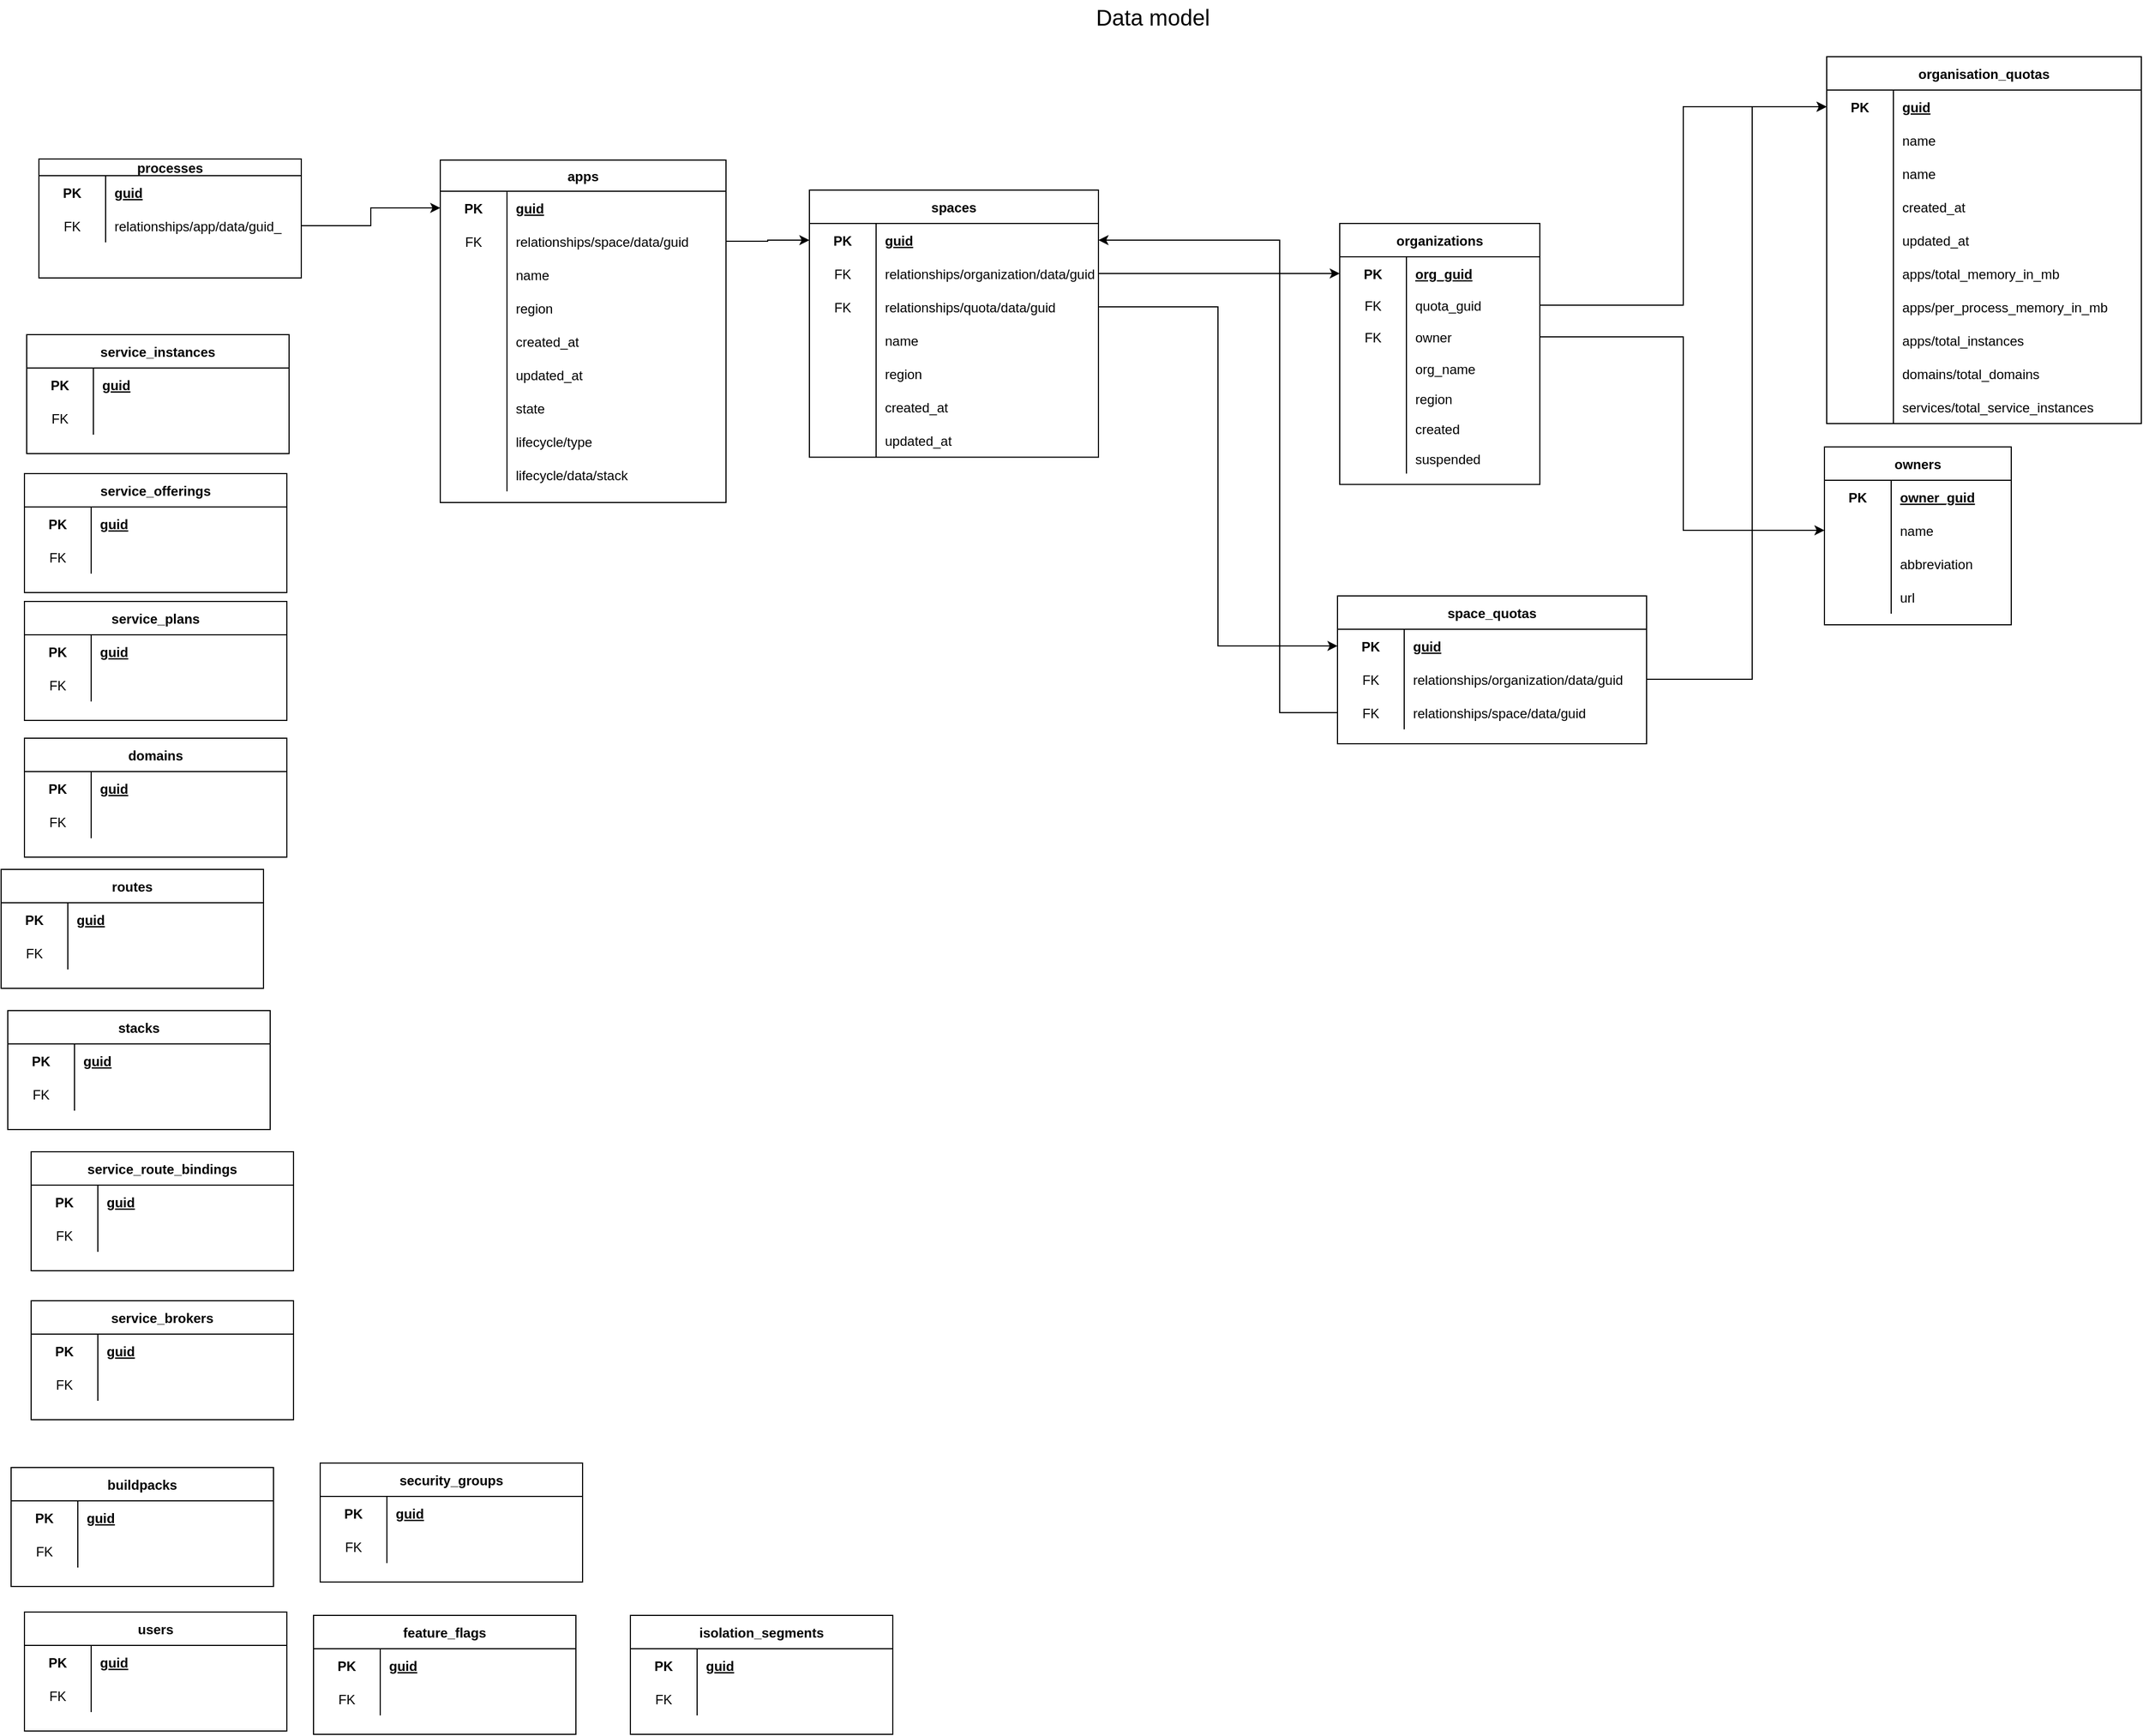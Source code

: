 <mxfile version="19.0.3" type="device"><diagram id="bglT5A6H_ekQJsvO3uAJ" name="MODEL"><mxGraphModel dx="2802" dy="787" grid="0" gridSize="10" guides="1" tooltips="1" connect="1" arrows="1" fold="1" page="1" pageScale="1" pageWidth="1169" pageHeight="827" math="0" shadow="0"><root><mxCell id="0"/><mxCell id="1" value="MODEL" parent="0"/><mxCell id="xHc4_VPMN81dwbQABYDS-1" value="organizations" style="shape=table;startSize=30;container=1;collapsible=1;childLayout=tableLayout;fixedRows=1;rowLines=0;fontStyle=1;align=center;resizeLast=1;" parent="1" vertex="1"><mxGeometry x="860" y="274" width="180" height="234.75" as="geometry"/></mxCell><mxCell id="xHc4_VPMN81dwbQABYDS-2" value="" style="shape=tableRow;horizontal=0;startSize=0;swimlaneHead=0;swimlaneBody=0;fillColor=none;collapsible=0;dropTarget=0;points=[[0,0.5],[1,0.5]];portConstraint=eastwest;top=0;left=0;right=0;bottom=0;" parent="xHc4_VPMN81dwbQABYDS-1" vertex="1"><mxGeometry y="30" width="180" height="30" as="geometry"/></mxCell><mxCell id="xHc4_VPMN81dwbQABYDS-3" value="PK" style="shape=partialRectangle;connectable=0;fillColor=none;top=0;left=0;bottom=0;right=0;fontStyle=1;overflow=hidden;" parent="xHc4_VPMN81dwbQABYDS-2" vertex="1"><mxGeometry width="60" height="30" as="geometry"><mxRectangle width="60" height="30" as="alternateBounds"/></mxGeometry></mxCell><mxCell id="xHc4_VPMN81dwbQABYDS-4" value="org_guid" style="shape=partialRectangle;connectable=0;fillColor=none;top=0;left=0;bottom=0;right=0;align=left;spacingLeft=6;fontStyle=5;overflow=hidden;" parent="xHc4_VPMN81dwbQABYDS-2" vertex="1"><mxGeometry x="60" width="120" height="30" as="geometry"><mxRectangle width="120" height="30" as="alternateBounds"/></mxGeometry></mxCell><mxCell id="dRO9d6AFbtP3Z7XYKMRi-5" value="" style="shape=tableRow;horizontal=0;startSize=0;swimlaneHead=0;swimlaneBody=0;fillColor=none;collapsible=0;dropTarget=0;points=[[0,0.5],[1,0.5]];portConstraint=eastwest;top=0;left=0;right=0;bottom=0;" parent="xHc4_VPMN81dwbQABYDS-1" vertex="1"><mxGeometry y="60" width="180" height="27" as="geometry"/></mxCell><mxCell id="dRO9d6AFbtP3Z7XYKMRi-6" value="FK" style="shape=partialRectangle;connectable=0;fillColor=none;top=0;left=0;bottom=0;right=0;editable=1;overflow=hidden;" parent="dRO9d6AFbtP3Z7XYKMRi-5" vertex="1"><mxGeometry width="60" height="27" as="geometry"><mxRectangle width="60" height="27" as="alternateBounds"/></mxGeometry></mxCell><mxCell id="dRO9d6AFbtP3Z7XYKMRi-7" value="quota_guid" style="shape=partialRectangle;connectable=0;fillColor=none;top=0;left=0;bottom=0;right=0;align=left;spacingLeft=6;overflow=hidden;" parent="dRO9d6AFbtP3Z7XYKMRi-5" vertex="1"><mxGeometry x="60" width="120" height="27" as="geometry"><mxRectangle width="120" height="27" as="alternateBounds"/></mxGeometry></mxCell><mxCell id="xHc4_VPMN81dwbQABYDS-8" value="" style="shape=tableRow;horizontal=0;startSize=0;swimlaneHead=0;swimlaneBody=0;fillColor=none;collapsible=0;dropTarget=0;points=[[0,0.5],[1,0.5]];portConstraint=eastwest;top=0;left=0;right=0;bottom=0;" parent="xHc4_VPMN81dwbQABYDS-1" vertex="1"><mxGeometry y="87" width="180" height="30" as="geometry"/></mxCell><mxCell id="xHc4_VPMN81dwbQABYDS-9" value="FK" style="shape=partialRectangle;connectable=0;fillColor=none;top=0;left=0;bottom=0;right=0;editable=1;overflow=hidden;" parent="xHc4_VPMN81dwbQABYDS-8" vertex="1"><mxGeometry width="60" height="30" as="geometry"><mxRectangle width="60" height="30" as="alternateBounds"/></mxGeometry></mxCell><mxCell id="xHc4_VPMN81dwbQABYDS-10" value="owner" style="shape=partialRectangle;connectable=0;fillColor=none;top=0;left=0;bottom=0;right=0;align=left;spacingLeft=6;overflow=hidden;" parent="xHc4_VPMN81dwbQABYDS-8" vertex="1"><mxGeometry x="60" width="120" height="30" as="geometry"><mxRectangle width="120" height="30" as="alternateBounds"/></mxGeometry></mxCell><mxCell id="dRO9d6AFbtP3Z7XYKMRi-2" value="" style="shape=tableRow;horizontal=0;startSize=0;swimlaneHead=0;swimlaneBody=0;fillColor=none;collapsible=0;dropTarget=0;points=[[0,0.5],[1,0.5]];portConstraint=eastwest;top=0;left=0;right=0;bottom=0;" parent="xHc4_VPMN81dwbQABYDS-1" vertex="1"><mxGeometry y="117" width="180" height="27" as="geometry"/></mxCell><mxCell id="dRO9d6AFbtP3Z7XYKMRi-3" value="" style="shape=partialRectangle;connectable=0;fillColor=none;top=0;left=0;bottom=0;right=0;editable=1;overflow=hidden;" parent="dRO9d6AFbtP3Z7XYKMRi-2" vertex="1"><mxGeometry width="60" height="27" as="geometry"><mxRectangle width="60" height="27" as="alternateBounds"/></mxGeometry></mxCell><mxCell id="dRO9d6AFbtP3Z7XYKMRi-4" value="org_name" style="shape=partialRectangle;connectable=0;fillColor=none;top=0;left=0;bottom=0;right=0;align=left;spacingLeft=6;overflow=hidden;" parent="dRO9d6AFbtP3Z7XYKMRi-2" vertex="1"><mxGeometry x="60" width="120" height="27" as="geometry"><mxRectangle width="120" height="27" as="alternateBounds"/></mxGeometry></mxCell><mxCell id="xHc4_VPMN81dwbQABYDS-11" value="" style="shape=tableRow;horizontal=0;startSize=0;swimlaneHead=0;swimlaneBody=0;fillColor=none;collapsible=0;dropTarget=0;points=[[0,0.5],[1,0.5]];portConstraint=eastwest;top=0;left=0;right=0;bottom=0;" parent="xHc4_VPMN81dwbQABYDS-1" vertex="1"><mxGeometry y="144" width="180" height="27" as="geometry"/></mxCell><mxCell id="xHc4_VPMN81dwbQABYDS-12" value="" style="shape=partialRectangle;connectable=0;fillColor=none;top=0;left=0;bottom=0;right=0;editable=1;overflow=hidden;" parent="xHc4_VPMN81dwbQABYDS-11" vertex="1"><mxGeometry width="60" height="27" as="geometry"><mxRectangle width="60" height="27" as="alternateBounds"/></mxGeometry></mxCell><mxCell id="xHc4_VPMN81dwbQABYDS-13" value="region" style="shape=partialRectangle;connectable=0;fillColor=none;top=0;left=0;bottom=0;right=0;align=left;spacingLeft=6;overflow=hidden;" parent="xHc4_VPMN81dwbQABYDS-11" vertex="1"><mxGeometry x="60" width="120" height="27" as="geometry"><mxRectangle width="120" height="27" as="alternateBounds"/></mxGeometry></mxCell><mxCell id="dRO9d6AFbtP3Z7XYKMRi-8" value="" style="shape=tableRow;horizontal=0;startSize=0;swimlaneHead=0;swimlaneBody=0;fillColor=none;collapsible=0;dropTarget=0;points=[[0,0.5],[1,0.5]];portConstraint=eastwest;top=0;left=0;right=0;bottom=0;" parent="xHc4_VPMN81dwbQABYDS-1" vertex="1"><mxGeometry y="171" width="180" height="27" as="geometry"/></mxCell><mxCell id="dRO9d6AFbtP3Z7XYKMRi-9" value="" style="shape=partialRectangle;connectable=0;fillColor=none;top=0;left=0;bottom=0;right=0;editable=1;overflow=hidden;" parent="dRO9d6AFbtP3Z7XYKMRi-8" vertex="1"><mxGeometry width="60" height="27" as="geometry"><mxRectangle width="60" height="27" as="alternateBounds"/></mxGeometry></mxCell><mxCell id="dRO9d6AFbtP3Z7XYKMRi-10" value="created" style="shape=partialRectangle;connectable=0;fillColor=none;top=0;left=0;bottom=0;right=0;align=left;spacingLeft=6;overflow=hidden;" parent="dRO9d6AFbtP3Z7XYKMRi-8" vertex="1"><mxGeometry x="60" width="120" height="27" as="geometry"><mxRectangle width="120" height="27" as="alternateBounds"/></mxGeometry></mxCell><mxCell id="dRO9d6AFbtP3Z7XYKMRi-11" value="" style="shape=tableRow;horizontal=0;startSize=0;swimlaneHead=0;swimlaneBody=0;fillColor=none;collapsible=0;dropTarget=0;points=[[0,0.5],[1,0.5]];portConstraint=eastwest;top=0;left=0;right=0;bottom=0;" parent="xHc4_VPMN81dwbQABYDS-1" vertex="1"><mxGeometry y="198" width="180" height="27" as="geometry"/></mxCell><mxCell id="dRO9d6AFbtP3Z7XYKMRi-12" value="" style="shape=partialRectangle;connectable=0;fillColor=none;top=0;left=0;bottom=0;right=0;editable=1;overflow=hidden;" parent="dRO9d6AFbtP3Z7XYKMRi-11" vertex="1"><mxGeometry width="60" height="27" as="geometry"><mxRectangle width="60" height="27" as="alternateBounds"/></mxGeometry></mxCell><mxCell id="dRO9d6AFbtP3Z7XYKMRi-13" value="suspended" style="shape=partialRectangle;connectable=0;fillColor=none;top=0;left=0;bottom=0;right=0;align=left;spacingLeft=6;overflow=hidden;" parent="dRO9d6AFbtP3Z7XYKMRi-11" vertex="1"><mxGeometry x="60" width="120" height="27" as="geometry"><mxRectangle width="120" height="27" as="alternateBounds"/></mxGeometry></mxCell><mxCell id="xHc4_VPMN81dwbQABYDS-15" value="spaces" style="shape=table;startSize=30;container=1;collapsible=1;childLayout=tableLayout;fixedRows=1;rowLines=0;fontStyle=1;align=center;resizeLast=1;" parent="1" vertex="1"><mxGeometry x="383" y="244" width="260" height="240.25" as="geometry"/></mxCell><mxCell id="xHc4_VPMN81dwbQABYDS-16" value="" style="shape=tableRow;horizontal=0;startSize=0;swimlaneHead=0;swimlaneBody=0;fillColor=none;collapsible=0;dropTarget=0;points=[[0,0.5],[1,0.5]];portConstraint=eastwest;top=0;left=0;right=0;bottom=0;" parent="xHc4_VPMN81dwbQABYDS-15" vertex="1"><mxGeometry y="30" width="260" height="30" as="geometry"/></mxCell><mxCell id="xHc4_VPMN81dwbQABYDS-17" value="PK" style="shape=partialRectangle;connectable=0;fillColor=none;top=0;left=0;bottom=0;right=0;fontStyle=1;overflow=hidden;" parent="xHc4_VPMN81dwbQABYDS-16" vertex="1"><mxGeometry width="60" height="30" as="geometry"><mxRectangle width="60" height="30" as="alternateBounds"/></mxGeometry></mxCell><mxCell id="xHc4_VPMN81dwbQABYDS-18" value="guid" style="shape=partialRectangle;connectable=0;fillColor=none;top=0;left=0;bottom=0;right=0;align=left;spacingLeft=6;fontStyle=5;overflow=hidden;" parent="xHc4_VPMN81dwbQABYDS-16" vertex="1"><mxGeometry x="60" width="200" height="30" as="geometry"><mxRectangle width="200" height="30" as="alternateBounds"/></mxGeometry></mxCell><mxCell id="dRO9d6AFbtP3Z7XYKMRi-21" value="" style="shape=tableRow;horizontal=0;startSize=0;swimlaneHead=0;swimlaneBody=0;fillColor=none;collapsible=0;dropTarget=0;points=[[0,0.5],[1,0.5]];portConstraint=eastwest;top=0;left=0;right=0;bottom=0;" parent="xHc4_VPMN81dwbQABYDS-15" vertex="1"><mxGeometry y="60" width="260" height="30" as="geometry"/></mxCell><mxCell id="dRO9d6AFbtP3Z7XYKMRi-22" value="FK" style="shape=partialRectangle;connectable=0;fillColor=none;top=0;left=0;bottom=0;right=0;editable=1;overflow=hidden;" parent="dRO9d6AFbtP3Z7XYKMRi-21" vertex="1"><mxGeometry width="60" height="30" as="geometry"><mxRectangle width="60" height="30" as="alternateBounds"/></mxGeometry></mxCell><mxCell id="dRO9d6AFbtP3Z7XYKMRi-23" value="relationships/organization/data/guid" style="shape=partialRectangle;connectable=0;fillColor=none;top=0;left=0;bottom=0;right=0;align=left;spacingLeft=6;overflow=hidden;" parent="dRO9d6AFbtP3Z7XYKMRi-21" vertex="1"><mxGeometry x="60" width="200" height="30" as="geometry"><mxRectangle width="200" height="30" as="alternateBounds"/></mxGeometry></mxCell><mxCell id="dRO9d6AFbtP3Z7XYKMRi-24" value="" style="shape=tableRow;horizontal=0;startSize=0;swimlaneHead=0;swimlaneBody=0;fillColor=none;collapsible=0;dropTarget=0;points=[[0,0.5],[1,0.5]];portConstraint=eastwest;top=0;left=0;right=0;bottom=0;" parent="xHc4_VPMN81dwbQABYDS-15" vertex="1"><mxGeometry y="90" width="260" height="30" as="geometry"/></mxCell><mxCell id="dRO9d6AFbtP3Z7XYKMRi-25" value="FK" style="shape=partialRectangle;connectable=0;fillColor=none;top=0;left=0;bottom=0;right=0;editable=1;overflow=hidden;" parent="dRO9d6AFbtP3Z7XYKMRi-24" vertex="1"><mxGeometry width="60" height="30" as="geometry"><mxRectangle width="60" height="30" as="alternateBounds"/></mxGeometry></mxCell><mxCell id="dRO9d6AFbtP3Z7XYKMRi-26" value="relationships/quota/data/guid" style="shape=partialRectangle;connectable=0;fillColor=none;top=0;left=0;bottom=0;right=0;align=left;spacingLeft=6;overflow=hidden;" parent="dRO9d6AFbtP3Z7XYKMRi-24" vertex="1"><mxGeometry x="60" width="200" height="30" as="geometry"><mxRectangle width="200" height="30" as="alternateBounds"/></mxGeometry></mxCell><mxCell id="dRO9d6AFbtP3Z7XYKMRi-18" value="" style="shape=tableRow;horizontal=0;startSize=0;swimlaneHead=0;swimlaneBody=0;fillColor=none;collapsible=0;dropTarget=0;points=[[0,0.5],[1,0.5]];portConstraint=eastwest;top=0;left=0;right=0;bottom=0;" parent="xHc4_VPMN81dwbQABYDS-15" vertex="1"><mxGeometry y="120" width="260" height="30" as="geometry"/></mxCell><mxCell id="dRO9d6AFbtP3Z7XYKMRi-19" value="" style="shape=partialRectangle;connectable=0;fillColor=none;top=0;left=0;bottom=0;right=0;editable=1;overflow=hidden;" parent="dRO9d6AFbtP3Z7XYKMRi-18" vertex="1"><mxGeometry width="60" height="30" as="geometry"><mxRectangle width="60" height="30" as="alternateBounds"/></mxGeometry></mxCell><mxCell id="dRO9d6AFbtP3Z7XYKMRi-20" value="name" style="shape=partialRectangle;connectable=0;fillColor=none;top=0;left=0;bottom=0;right=0;align=left;spacingLeft=6;overflow=hidden;" parent="dRO9d6AFbtP3Z7XYKMRi-18" vertex="1"><mxGeometry x="60" width="200" height="30" as="geometry"><mxRectangle width="200" height="30" as="alternateBounds"/></mxGeometry></mxCell><mxCell id="xHc4_VPMN81dwbQABYDS-22" value="" style="shape=tableRow;horizontal=0;startSize=0;swimlaneHead=0;swimlaneBody=0;fillColor=none;collapsible=0;dropTarget=0;points=[[0,0.5],[1,0.5]];portConstraint=eastwest;top=0;left=0;right=0;bottom=0;" parent="xHc4_VPMN81dwbQABYDS-15" vertex="1"><mxGeometry y="150" width="260" height="30" as="geometry"/></mxCell><mxCell id="xHc4_VPMN81dwbQABYDS-23" value="" style="shape=partialRectangle;connectable=0;fillColor=none;top=0;left=0;bottom=0;right=0;editable=1;overflow=hidden;" parent="xHc4_VPMN81dwbQABYDS-22" vertex="1"><mxGeometry width="60" height="30" as="geometry"><mxRectangle width="60" height="30" as="alternateBounds"/></mxGeometry></mxCell><mxCell id="xHc4_VPMN81dwbQABYDS-24" value="region" style="shape=partialRectangle;connectable=0;fillColor=none;top=0;left=0;bottom=0;right=0;align=left;spacingLeft=6;overflow=hidden;" parent="xHc4_VPMN81dwbQABYDS-22" vertex="1"><mxGeometry x="60" width="200" height="30" as="geometry"><mxRectangle width="200" height="30" as="alternateBounds"/></mxGeometry></mxCell><mxCell id="xHc4_VPMN81dwbQABYDS-25" value="" style="shape=tableRow;horizontal=0;startSize=0;swimlaneHead=0;swimlaneBody=0;fillColor=none;collapsible=0;dropTarget=0;points=[[0,0.5],[1,0.5]];portConstraint=eastwest;top=0;left=0;right=0;bottom=0;" parent="xHc4_VPMN81dwbQABYDS-15" vertex="1"><mxGeometry y="180" width="260" height="30" as="geometry"/></mxCell><mxCell id="xHc4_VPMN81dwbQABYDS-26" value="" style="shape=partialRectangle;connectable=0;fillColor=none;top=0;left=0;bottom=0;right=0;editable=1;overflow=hidden;" parent="xHc4_VPMN81dwbQABYDS-25" vertex="1"><mxGeometry width="60" height="30" as="geometry"><mxRectangle width="60" height="30" as="alternateBounds"/></mxGeometry></mxCell><mxCell id="xHc4_VPMN81dwbQABYDS-27" value="created_at" style="shape=partialRectangle;connectable=0;fillColor=none;top=0;left=0;bottom=0;right=0;align=left;spacingLeft=6;overflow=hidden;" parent="xHc4_VPMN81dwbQABYDS-25" vertex="1"><mxGeometry x="60" width="200" height="30" as="geometry"><mxRectangle width="200" height="30" as="alternateBounds"/></mxGeometry></mxCell><mxCell id="dRO9d6AFbtP3Z7XYKMRi-15" value="" style="shape=tableRow;horizontal=0;startSize=0;swimlaneHead=0;swimlaneBody=0;fillColor=none;collapsible=0;dropTarget=0;points=[[0,0.5],[1,0.5]];portConstraint=eastwest;top=0;left=0;right=0;bottom=0;" parent="xHc4_VPMN81dwbQABYDS-15" vertex="1"><mxGeometry y="210" width="260" height="30" as="geometry"/></mxCell><mxCell id="dRO9d6AFbtP3Z7XYKMRi-16" value="" style="shape=partialRectangle;connectable=0;fillColor=none;top=0;left=0;bottom=0;right=0;editable=1;overflow=hidden;" parent="dRO9d6AFbtP3Z7XYKMRi-15" vertex="1"><mxGeometry width="60" height="30" as="geometry"><mxRectangle width="60" height="30" as="alternateBounds"/></mxGeometry></mxCell><mxCell id="dRO9d6AFbtP3Z7XYKMRi-17" value="updated_at" style="shape=partialRectangle;connectable=0;fillColor=none;top=0;left=0;bottom=0;right=0;align=left;spacingLeft=6;overflow=hidden;" parent="dRO9d6AFbtP3Z7XYKMRi-15" vertex="1"><mxGeometry x="60" width="200" height="30" as="geometry"><mxRectangle width="200" height="30" as="alternateBounds"/></mxGeometry></mxCell><mxCell id="dRO9d6AFbtP3Z7XYKMRi-30" style="edgeStyle=orthogonalEdgeStyle;rounded=0;orthogonalLoop=1;jettySize=auto;html=1;" parent="1" source="dRO9d6AFbtP3Z7XYKMRi-21" target="xHc4_VPMN81dwbQABYDS-2" edge="1"><mxGeometry relative="1" as="geometry"><mxPoint x="257" y="313" as="targetPoint"/></mxGeometry></mxCell><mxCell id="dRO9d6AFbtP3Z7XYKMRi-31" value="&lt;font style=&quot;font-size: 20px;&quot;&gt;Data model&lt;/font&gt;" style="text;html=1;strokeColor=none;fillColor=none;align=center;verticalAlign=middle;whiteSpace=wrap;rounded=0;" parent="1" vertex="1"><mxGeometry x="594" y="73" width="196" height="30" as="geometry"/></mxCell><mxCell id="dRO9d6AFbtP3Z7XYKMRi-72" value="organisation_quotas" style="shape=table;startSize=30;container=1;collapsible=1;childLayout=tableLayout;fixedRows=1;rowLines=0;fontStyle=1;align=center;resizeLast=1;fontSize=12;" parent="1" vertex="1"><mxGeometry x="1298" y="124" width="283" height="330" as="geometry"/></mxCell><mxCell id="dRO9d6AFbtP3Z7XYKMRi-73" value="" style="shape=tableRow;horizontal=0;startSize=0;swimlaneHead=0;swimlaneBody=0;fillColor=none;collapsible=0;dropTarget=0;points=[[0,0.5],[1,0.5]];portConstraint=eastwest;top=0;left=0;right=0;bottom=0;fontSize=12;" parent="dRO9d6AFbtP3Z7XYKMRi-72" vertex="1"><mxGeometry y="30" width="283" height="30" as="geometry"/></mxCell><mxCell id="dRO9d6AFbtP3Z7XYKMRi-74" value="PK" style="shape=partialRectangle;connectable=0;fillColor=none;top=0;left=0;bottom=0;right=0;fontStyle=1;overflow=hidden;fontSize=12;" parent="dRO9d6AFbtP3Z7XYKMRi-73" vertex="1"><mxGeometry width="60" height="30" as="geometry"><mxRectangle width="60" height="30" as="alternateBounds"/></mxGeometry></mxCell><mxCell id="dRO9d6AFbtP3Z7XYKMRi-75" value="guid" style="shape=partialRectangle;connectable=0;fillColor=none;top=0;left=0;bottom=0;right=0;align=left;spacingLeft=6;fontStyle=5;overflow=hidden;fontSize=12;" parent="dRO9d6AFbtP3Z7XYKMRi-73" vertex="1"><mxGeometry x="60" width="223" height="30" as="geometry"><mxRectangle width="223" height="30" as="alternateBounds"/></mxGeometry></mxCell><mxCell id="T3jwe-1F-rpa9HsyNP1t-19" value="" style="shape=tableRow;horizontal=0;startSize=0;swimlaneHead=0;swimlaneBody=0;fillColor=none;collapsible=0;dropTarget=0;points=[[0,0.5],[1,0.5]];portConstraint=eastwest;top=0;left=0;right=0;bottom=0;fontSize=12;" vertex="1" parent="dRO9d6AFbtP3Z7XYKMRi-72"><mxGeometry y="60" width="283" height="30" as="geometry"/></mxCell><mxCell id="T3jwe-1F-rpa9HsyNP1t-20" value="" style="shape=partialRectangle;connectable=0;fillColor=none;top=0;left=0;bottom=0;right=0;editable=1;overflow=hidden;fontSize=12;" vertex="1" parent="T3jwe-1F-rpa9HsyNP1t-19"><mxGeometry width="60" height="30" as="geometry"><mxRectangle width="60" height="30" as="alternateBounds"/></mxGeometry></mxCell><mxCell id="T3jwe-1F-rpa9HsyNP1t-21" value="name" style="shape=partialRectangle;connectable=0;fillColor=none;top=0;left=0;bottom=0;right=0;align=left;spacingLeft=6;overflow=hidden;fontSize=12;" vertex="1" parent="T3jwe-1F-rpa9HsyNP1t-19"><mxGeometry x="60" width="223" height="30" as="geometry"><mxRectangle width="223" height="30" as="alternateBounds"/></mxGeometry></mxCell><mxCell id="dRO9d6AFbtP3Z7XYKMRi-86" value="" style="shape=tableRow;horizontal=0;startSize=0;swimlaneHead=0;swimlaneBody=0;fillColor=none;collapsible=0;dropTarget=0;points=[[0,0.5],[1,0.5]];portConstraint=eastwest;top=0;left=0;right=0;bottom=0;fontSize=12;" parent="dRO9d6AFbtP3Z7XYKMRi-72" vertex="1"><mxGeometry y="90" width="283" height="30" as="geometry"/></mxCell><mxCell id="dRO9d6AFbtP3Z7XYKMRi-87" value="" style="shape=partialRectangle;connectable=0;fillColor=none;top=0;left=0;bottom=0;right=0;editable=1;overflow=hidden;fontSize=12;" parent="dRO9d6AFbtP3Z7XYKMRi-86" vertex="1"><mxGeometry width="60" height="30" as="geometry"><mxRectangle width="60" height="30" as="alternateBounds"/></mxGeometry></mxCell><mxCell id="dRO9d6AFbtP3Z7XYKMRi-88" value="name" style="shape=partialRectangle;connectable=0;fillColor=none;top=0;left=0;bottom=0;right=0;align=left;spacingLeft=6;overflow=hidden;fontSize=12;" parent="dRO9d6AFbtP3Z7XYKMRi-86" vertex="1"><mxGeometry x="60" width="223" height="30" as="geometry"><mxRectangle width="223" height="30" as="alternateBounds"/></mxGeometry></mxCell><mxCell id="dRO9d6AFbtP3Z7XYKMRi-79" value="" style="shape=tableRow;horizontal=0;startSize=0;swimlaneHead=0;swimlaneBody=0;fillColor=none;collapsible=0;dropTarget=0;points=[[0,0.5],[1,0.5]];portConstraint=eastwest;top=0;left=0;right=0;bottom=0;fontSize=12;" parent="dRO9d6AFbtP3Z7XYKMRi-72" vertex="1"><mxGeometry y="120" width="283" height="30" as="geometry"/></mxCell><mxCell id="dRO9d6AFbtP3Z7XYKMRi-80" value="" style="shape=partialRectangle;connectable=0;fillColor=none;top=0;left=0;bottom=0;right=0;editable=1;overflow=hidden;fontSize=12;" parent="dRO9d6AFbtP3Z7XYKMRi-79" vertex="1"><mxGeometry width="60" height="30" as="geometry"><mxRectangle width="60" height="30" as="alternateBounds"/></mxGeometry></mxCell><mxCell id="dRO9d6AFbtP3Z7XYKMRi-81" value="created_at   " style="shape=partialRectangle;connectable=0;fillColor=none;top=0;left=0;bottom=0;right=0;align=left;spacingLeft=6;overflow=hidden;fontSize=12;" parent="dRO9d6AFbtP3Z7XYKMRi-79" vertex="1"><mxGeometry x="60" width="223" height="30" as="geometry"><mxRectangle width="223" height="30" as="alternateBounds"/></mxGeometry></mxCell><mxCell id="dRO9d6AFbtP3Z7XYKMRi-82" value="" style="shape=tableRow;horizontal=0;startSize=0;swimlaneHead=0;swimlaneBody=0;fillColor=none;collapsible=0;dropTarget=0;points=[[0,0.5],[1,0.5]];portConstraint=eastwest;top=0;left=0;right=0;bottom=0;fontSize=12;" parent="dRO9d6AFbtP3Z7XYKMRi-72" vertex="1"><mxGeometry y="150" width="283" height="30" as="geometry"/></mxCell><mxCell id="dRO9d6AFbtP3Z7XYKMRi-83" value="" style="shape=partialRectangle;connectable=0;fillColor=none;top=0;left=0;bottom=0;right=0;editable=1;overflow=hidden;fontSize=12;" parent="dRO9d6AFbtP3Z7XYKMRi-82" vertex="1"><mxGeometry width="60" height="30" as="geometry"><mxRectangle width="60" height="30" as="alternateBounds"/></mxGeometry></mxCell><mxCell id="dRO9d6AFbtP3Z7XYKMRi-84" value="updated_at" style="shape=partialRectangle;connectable=0;fillColor=none;top=0;left=0;bottom=0;right=0;align=left;spacingLeft=6;overflow=hidden;fontSize=12;" parent="dRO9d6AFbtP3Z7XYKMRi-82" vertex="1"><mxGeometry x="60" width="223" height="30" as="geometry"><mxRectangle width="223" height="30" as="alternateBounds"/></mxGeometry></mxCell><mxCell id="dRO9d6AFbtP3Z7XYKMRi-89" value="" style="shape=tableRow;horizontal=0;startSize=0;swimlaneHead=0;swimlaneBody=0;fillColor=none;collapsible=0;dropTarget=0;points=[[0,0.5],[1,0.5]];portConstraint=eastwest;top=0;left=0;right=0;bottom=0;fontSize=12;" parent="dRO9d6AFbtP3Z7XYKMRi-72" vertex="1"><mxGeometry y="180" width="283" height="30" as="geometry"/></mxCell><mxCell id="dRO9d6AFbtP3Z7XYKMRi-90" value="" style="shape=partialRectangle;connectable=0;fillColor=none;top=0;left=0;bottom=0;right=0;editable=1;overflow=hidden;fontSize=12;" parent="dRO9d6AFbtP3Z7XYKMRi-89" vertex="1"><mxGeometry width="60" height="30" as="geometry"><mxRectangle width="60" height="30" as="alternateBounds"/></mxGeometry></mxCell><mxCell id="dRO9d6AFbtP3Z7XYKMRi-91" value="apps/total_memory_in_mb" style="shape=partialRectangle;connectable=0;fillColor=none;top=0;left=0;bottom=0;right=0;align=left;spacingLeft=6;overflow=hidden;fontSize=12;" parent="dRO9d6AFbtP3Z7XYKMRi-89" vertex="1"><mxGeometry x="60" width="223" height="30" as="geometry"><mxRectangle width="223" height="30" as="alternateBounds"/></mxGeometry></mxCell><mxCell id="dRO9d6AFbtP3Z7XYKMRi-92" value="" style="shape=tableRow;horizontal=0;startSize=0;swimlaneHead=0;swimlaneBody=0;fillColor=none;collapsible=0;dropTarget=0;points=[[0,0.5],[1,0.5]];portConstraint=eastwest;top=0;left=0;right=0;bottom=0;fontSize=12;" parent="dRO9d6AFbtP3Z7XYKMRi-72" vertex="1"><mxGeometry y="210" width="283" height="30" as="geometry"/></mxCell><mxCell id="dRO9d6AFbtP3Z7XYKMRi-93" value="" style="shape=partialRectangle;connectable=0;fillColor=none;top=0;left=0;bottom=0;right=0;editable=1;overflow=hidden;fontSize=12;" parent="dRO9d6AFbtP3Z7XYKMRi-92" vertex="1"><mxGeometry width="60" height="30" as="geometry"><mxRectangle width="60" height="30" as="alternateBounds"/></mxGeometry></mxCell><mxCell id="dRO9d6AFbtP3Z7XYKMRi-94" value="apps/per_process_memory_in_mb" style="shape=partialRectangle;connectable=0;fillColor=none;top=0;left=0;bottom=0;right=0;align=left;spacingLeft=6;overflow=hidden;fontSize=12;" parent="dRO9d6AFbtP3Z7XYKMRi-92" vertex="1"><mxGeometry x="60" width="223" height="30" as="geometry"><mxRectangle width="223" height="30" as="alternateBounds"/></mxGeometry></mxCell><mxCell id="dRO9d6AFbtP3Z7XYKMRi-95" value="" style="shape=tableRow;horizontal=0;startSize=0;swimlaneHead=0;swimlaneBody=0;fillColor=none;collapsible=0;dropTarget=0;points=[[0,0.5],[1,0.5]];portConstraint=eastwest;top=0;left=0;right=0;bottom=0;fontSize=12;" parent="dRO9d6AFbtP3Z7XYKMRi-72" vertex="1"><mxGeometry y="240" width="283" height="30" as="geometry"/></mxCell><mxCell id="dRO9d6AFbtP3Z7XYKMRi-96" value="" style="shape=partialRectangle;connectable=0;fillColor=none;top=0;left=0;bottom=0;right=0;editable=1;overflow=hidden;fontSize=12;" parent="dRO9d6AFbtP3Z7XYKMRi-95" vertex="1"><mxGeometry width="60" height="30" as="geometry"><mxRectangle width="60" height="30" as="alternateBounds"/></mxGeometry></mxCell><mxCell id="dRO9d6AFbtP3Z7XYKMRi-97" value="apps/total_instances" style="shape=partialRectangle;connectable=0;fillColor=none;top=0;left=0;bottom=0;right=0;align=left;spacingLeft=6;overflow=hidden;fontSize=12;" parent="dRO9d6AFbtP3Z7XYKMRi-95" vertex="1"><mxGeometry x="60" width="223" height="30" as="geometry"><mxRectangle width="223" height="30" as="alternateBounds"/></mxGeometry></mxCell><mxCell id="dRO9d6AFbtP3Z7XYKMRi-98" value="" style="shape=tableRow;horizontal=0;startSize=0;swimlaneHead=0;swimlaneBody=0;fillColor=none;collapsible=0;dropTarget=0;points=[[0,0.5],[1,0.5]];portConstraint=eastwest;top=0;left=0;right=0;bottom=0;fontSize=12;" parent="dRO9d6AFbtP3Z7XYKMRi-72" vertex="1"><mxGeometry y="270" width="283" height="30" as="geometry"/></mxCell><mxCell id="dRO9d6AFbtP3Z7XYKMRi-99" value="" style="shape=partialRectangle;connectable=0;fillColor=none;top=0;left=0;bottom=0;right=0;editable=1;overflow=hidden;fontSize=12;" parent="dRO9d6AFbtP3Z7XYKMRi-98" vertex="1"><mxGeometry width="60" height="30" as="geometry"><mxRectangle width="60" height="30" as="alternateBounds"/></mxGeometry></mxCell><mxCell id="dRO9d6AFbtP3Z7XYKMRi-100" value="domains/total_domains" style="shape=partialRectangle;connectable=0;fillColor=none;top=0;left=0;bottom=0;right=0;align=left;spacingLeft=6;overflow=hidden;fontSize=12;" parent="dRO9d6AFbtP3Z7XYKMRi-98" vertex="1"><mxGeometry x="60" width="223" height="30" as="geometry"><mxRectangle width="223" height="30" as="alternateBounds"/></mxGeometry></mxCell><mxCell id="dRO9d6AFbtP3Z7XYKMRi-101" value="" style="shape=tableRow;horizontal=0;startSize=0;swimlaneHead=0;swimlaneBody=0;fillColor=none;collapsible=0;dropTarget=0;points=[[0,0.5],[1,0.5]];portConstraint=eastwest;top=0;left=0;right=0;bottom=0;fontSize=12;" parent="dRO9d6AFbtP3Z7XYKMRi-72" vertex="1"><mxGeometry y="300" width="283" height="30" as="geometry"/></mxCell><mxCell id="dRO9d6AFbtP3Z7XYKMRi-102" value="" style="shape=partialRectangle;connectable=0;fillColor=none;top=0;left=0;bottom=0;right=0;editable=1;overflow=hidden;fontSize=12;" parent="dRO9d6AFbtP3Z7XYKMRi-101" vertex="1"><mxGeometry width="60" height="30" as="geometry"><mxRectangle width="60" height="30" as="alternateBounds"/></mxGeometry></mxCell><mxCell id="dRO9d6AFbtP3Z7XYKMRi-103" value="services/total_service_instances" style="shape=partialRectangle;connectable=0;fillColor=none;top=0;left=0;bottom=0;right=0;align=left;spacingLeft=6;overflow=hidden;fontSize=12;" parent="dRO9d6AFbtP3Z7XYKMRi-101" vertex="1"><mxGeometry x="60" width="223" height="30" as="geometry"><mxRectangle width="223" height="30" as="alternateBounds"/></mxGeometry></mxCell><mxCell id="TekP9xyE-XTZujWmsGJU-1" value="apps" style="shape=table;startSize=28;container=1;collapsible=1;childLayout=tableLayout;fixedRows=1;rowLines=0;fontStyle=1;align=center;resizeLast=1;" parent="1" vertex="1"><mxGeometry x="51" y="217" width="257" height="308" as="geometry"/></mxCell><mxCell id="TekP9xyE-XTZujWmsGJU-2" value="" style="shape=tableRow;horizontal=0;startSize=0;swimlaneHead=0;swimlaneBody=0;fillColor=none;collapsible=0;dropTarget=0;points=[[0,0.5],[1,0.5]];portConstraint=eastwest;top=0;left=0;right=0;bottom=0;" parent="TekP9xyE-XTZujWmsGJU-1" vertex="1"><mxGeometry y="28" width="257" height="30" as="geometry"/></mxCell><mxCell id="TekP9xyE-XTZujWmsGJU-3" value="PK" style="shape=partialRectangle;connectable=0;fillColor=none;top=0;left=0;bottom=0;right=0;fontStyle=1;overflow=hidden;" parent="TekP9xyE-XTZujWmsGJU-2" vertex="1"><mxGeometry width="60" height="30" as="geometry"><mxRectangle width="60" height="30" as="alternateBounds"/></mxGeometry></mxCell><mxCell id="TekP9xyE-XTZujWmsGJU-4" value="guid" style="shape=partialRectangle;connectable=0;fillColor=none;top=0;left=0;bottom=0;right=0;align=left;spacingLeft=6;fontStyle=5;overflow=hidden;" parent="TekP9xyE-XTZujWmsGJU-2" vertex="1"><mxGeometry x="60" width="197" height="30" as="geometry"><mxRectangle width="197" height="30" as="alternateBounds"/></mxGeometry></mxCell><mxCell id="TekP9xyE-XTZujWmsGJU-31" value="" style="shape=tableRow;horizontal=0;startSize=0;swimlaneHead=0;swimlaneBody=0;fillColor=none;collapsible=0;dropTarget=0;points=[[0,0.5],[1,0.5]];portConstraint=eastwest;top=0;left=0;right=0;bottom=0;" parent="TekP9xyE-XTZujWmsGJU-1" vertex="1"><mxGeometry y="58" width="257" height="30" as="geometry"/></mxCell><mxCell id="TekP9xyE-XTZujWmsGJU-32" value="FK" style="shape=partialRectangle;connectable=0;fillColor=none;top=0;left=0;bottom=0;right=0;editable=1;overflow=hidden;" parent="TekP9xyE-XTZujWmsGJU-31" vertex="1"><mxGeometry width="60" height="30" as="geometry"><mxRectangle width="60" height="30" as="alternateBounds"/></mxGeometry></mxCell><mxCell id="TekP9xyE-XTZujWmsGJU-33" value="relationships/space/data/guid" style="shape=partialRectangle;connectable=0;fillColor=none;top=0;left=0;bottom=0;right=0;align=left;spacingLeft=6;overflow=hidden;" parent="TekP9xyE-XTZujWmsGJU-31" vertex="1"><mxGeometry x="60" width="197" height="30" as="geometry"><mxRectangle width="197" height="30" as="alternateBounds"/></mxGeometry></mxCell><mxCell id="TekP9xyE-XTZujWmsGJU-15" value="" style="shape=tableRow;horizontal=0;startSize=0;swimlaneHead=0;swimlaneBody=0;fillColor=none;collapsible=0;dropTarget=0;points=[[0,0.5],[1,0.5]];portConstraint=eastwest;top=0;left=0;right=0;bottom=0;" parent="TekP9xyE-XTZujWmsGJU-1" vertex="1"><mxGeometry y="88" width="257" height="30" as="geometry"/></mxCell><mxCell id="TekP9xyE-XTZujWmsGJU-16" value="" style="shape=partialRectangle;connectable=0;fillColor=none;top=0;left=0;bottom=0;right=0;editable=1;overflow=hidden;" parent="TekP9xyE-XTZujWmsGJU-15" vertex="1"><mxGeometry width="60" height="30" as="geometry"><mxRectangle width="60" height="30" as="alternateBounds"/></mxGeometry></mxCell><mxCell id="TekP9xyE-XTZujWmsGJU-17" value="name" style="shape=partialRectangle;connectable=0;fillColor=none;top=0;left=0;bottom=0;right=0;align=left;spacingLeft=6;overflow=hidden;" parent="TekP9xyE-XTZujWmsGJU-15" vertex="1"><mxGeometry x="60" width="197" height="30" as="geometry"><mxRectangle width="197" height="30" as="alternateBounds"/></mxGeometry></mxCell><mxCell id="TekP9xyE-XTZujWmsGJU-18" value="" style="shape=tableRow;horizontal=0;startSize=0;swimlaneHead=0;swimlaneBody=0;fillColor=none;collapsible=0;dropTarget=0;points=[[0,0.5],[1,0.5]];portConstraint=eastwest;top=0;left=0;right=0;bottom=0;" parent="TekP9xyE-XTZujWmsGJU-1" vertex="1"><mxGeometry y="118" width="257" height="30" as="geometry"/></mxCell><mxCell id="TekP9xyE-XTZujWmsGJU-19" value="" style="shape=partialRectangle;connectable=0;fillColor=none;top=0;left=0;bottom=0;right=0;editable=1;overflow=hidden;" parent="TekP9xyE-XTZujWmsGJU-18" vertex="1"><mxGeometry width="60" height="30" as="geometry"><mxRectangle width="60" height="30" as="alternateBounds"/></mxGeometry></mxCell><mxCell id="TekP9xyE-XTZujWmsGJU-20" value="region" style="shape=partialRectangle;connectable=0;fillColor=none;top=0;left=0;bottom=0;right=0;align=left;spacingLeft=6;overflow=hidden;" parent="TekP9xyE-XTZujWmsGJU-18" vertex="1"><mxGeometry x="60" width="197" height="30" as="geometry"><mxRectangle width="197" height="30" as="alternateBounds"/></mxGeometry></mxCell><mxCell id="TekP9xyE-XTZujWmsGJU-8" value="" style="shape=tableRow;horizontal=0;startSize=0;swimlaneHead=0;swimlaneBody=0;fillColor=none;collapsible=0;dropTarget=0;points=[[0,0.5],[1,0.5]];portConstraint=eastwest;top=0;left=0;right=0;bottom=0;" parent="TekP9xyE-XTZujWmsGJU-1" vertex="1"><mxGeometry y="148" width="257" height="30" as="geometry"/></mxCell><mxCell id="TekP9xyE-XTZujWmsGJU-9" value="" style="shape=partialRectangle;connectable=0;fillColor=none;top=0;left=0;bottom=0;right=0;editable=1;overflow=hidden;" parent="TekP9xyE-XTZujWmsGJU-8" vertex="1"><mxGeometry width="60" height="30" as="geometry"><mxRectangle width="60" height="30" as="alternateBounds"/></mxGeometry></mxCell><mxCell id="TekP9xyE-XTZujWmsGJU-10" value="created_at" style="shape=partialRectangle;connectable=0;fillColor=none;top=0;left=0;bottom=0;right=0;align=left;spacingLeft=6;overflow=hidden;" parent="TekP9xyE-XTZujWmsGJU-8" vertex="1"><mxGeometry x="60" width="197" height="30" as="geometry"><mxRectangle width="197" height="30" as="alternateBounds"/></mxGeometry></mxCell><mxCell id="TekP9xyE-XTZujWmsGJU-11" value="" style="shape=tableRow;horizontal=0;startSize=0;swimlaneHead=0;swimlaneBody=0;fillColor=none;collapsible=0;dropTarget=0;points=[[0,0.5],[1,0.5]];portConstraint=eastwest;top=0;left=0;right=0;bottom=0;" parent="TekP9xyE-XTZujWmsGJU-1" vertex="1"><mxGeometry y="178" width="257" height="30" as="geometry"/></mxCell><mxCell id="TekP9xyE-XTZujWmsGJU-12" value="" style="shape=partialRectangle;connectable=0;fillColor=none;top=0;left=0;bottom=0;right=0;editable=1;overflow=hidden;" parent="TekP9xyE-XTZujWmsGJU-11" vertex="1"><mxGeometry width="60" height="30" as="geometry"><mxRectangle width="60" height="30" as="alternateBounds"/></mxGeometry></mxCell><mxCell id="TekP9xyE-XTZujWmsGJU-13" value="updated_at" style="shape=partialRectangle;connectable=0;fillColor=none;top=0;left=0;bottom=0;right=0;align=left;spacingLeft=6;overflow=hidden;" parent="TekP9xyE-XTZujWmsGJU-11" vertex="1"><mxGeometry x="60" width="197" height="30" as="geometry"><mxRectangle width="197" height="30" as="alternateBounds"/></mxGeometry></mxCell><mxCell id="TekP9xyE-XTZujWmsGJU-22" value="" style="shape=tableRow;horizontal=0;startSize=0;swimlaneHead=0;swimlaneBody=0;fillColor=none;collapsible=0;dropTarget=0;points=[[0,0.5],[1,0.5]];portConstraint=eastwest;top=0;left=0;right=0;bottom=0;" parent="TekP9xyE-XTZujWmsGJU-1" vertex="1"><mxGeometry y="208" width="257" height="30" as="geometry"/></mxCell><mxCell id="TekP9xyE-XTZujWmsGJU-23" value="" style="shape=partialRectangle;connectable=0;fillColor=none;top=0;left=0;bottom=0;right=0;editable=1;overflow=hidden;" parent="TekP9xyE-XTZujWmsGJU-22" vertex="1"><mxGeometry width="60" height="30" as="geometry"><mxRectangle width="60" height="30" as="alternateBounds"/></mxGeometry></mxCell><mxCell id="TekP9xyE-XTZujWmsGJU-24" value="state" style="shape=partialRectangle;connectable=0;fillColor=none;top=0;left=0;bottom=0;right=0;align=left;spacingLeft=6;overflow=hidden;" parent="TekP9xyE-XTZujWmsGJU-22" vertex="1"><mxGeometry x="60" width="197" height="30" as="geometry"><mxRectangle width="197" height="30" as="alternateBounds"/></mxGeometry></mxCell><mxCell id="TekP9xyE-XTZujWmsGJU-25" value="" style="shape=tableRow;horizontal=0;startSize=0;swimlaneHead=0;swimlaneBody=0;fillColor=none;collapsible=0;dropTarget=0;points=[[0,0.5],[1,0.5]];portConstraint=eastwest;top=0;left=0;right=0;bottom=0;" parent="TekP9xyE-XTZujWmsGJU-1" vertex="1"><mxGeometry y="238" width="257" height="30" as="geometry"/></mxCell><mxCell id="TekP9xyE-XTZujWmsGJU-26" value="" style="shape=partialRectangle;connectable=0;fillColor=none;top=0;left=0;bottom=0;right=0;editable=1;overflow=hidden;" parent="TekP9xyE-XTZujWmsGJU-25" vertex="1"><mxGeometry width="60" height="30" as="geometry"><mxRectangle width="60" height="30" as="alternateBounds"/></mxGeometry></mxCell><mxCell id="TekP9xyE-XTZujWmsGJU-27" value="lifecycle/type" style="shape=partialRectangle;connectable=0;fillColor=none;top=0;left=0;bottom=0;right=0;align=left;spacingLeft=6;overflow=hidden;" parent="TekP9xyE-XTZujWmsGJU-25" vertex="1"><mxGeometry x="60" width="197" height="30" as="geometry"><mxRectangle width="197" height="30" as="alternateBounds"/></mxGeometry></mxCell><mxCell id="TekP9xyE-XTZujWmsGJU-28" value="" style="shape=tableRow;horizontal=0;startSize=0;swimlaneHead=0;swimlaneBody=0;fillColor=none;collapsible=0;dropTarget=0;points=[[0,0.5],[1,0.5]];portConstraint=eastwest;top=0;left=0;right=0;bottom=0;" parent="TekP9xyE-XTZujWmsGJU-1" vertex="1"><mxGeometry y="268" width="257" height="30" as="geometry"/></mxCell><mxCell id="TekP9xyE-XTZujWmsGJU-29" value="" style="shape=partialRectangle;connectable=0;fillColor=none;top=0;left=0;bottom=0;right=0;editable=1;overflow=hidden;" parent="TekP9xyE-XTZujWmsGJU-28" vertex="1"><mxGeometry width="60" height="30" as="geometry"><mxRectangle width="60" height="30" as="alternateBounds"/></mxGeometry></mxCell><mxCell id="TekP9xyE-XTZujWmsGJU-30" value="lifecycle/data/stack" style="shape=partialRectangle;connectable=0;fillColor=none;top=0;left=0;bottom=0;right=0;align=left;spacingLeft=6;overflow=hidden;" parent="TekP9xyE-XTZujWmsGJU-28" vertex="1"><mxGeometry x="60" width="197" height="30" as="geometry"><mxRectangle width="197" height="30" as="alternateBounds"/></mxGeometry></mxCell><mxCell id="TekP9xyE-XTZujWmsGJU-21" style="edgeStyle=orthogonalEdgeStyle;rounded=0;orthogonalLoop=1;jettySize=auto;html=1;entryX=0;entryY=0.5;entryDx=0;entryDy=0;" parent="1" source="dRO9d6AFbtP3Z7XYKMRi-5" target="dRO9d6AFbtP3Z7XYKMRi-73" edge="1"><mxGeometry relative="1" as="geometry"/></mxCell><mxCell id="TekP9xyE-XTZujWmsGJU-38" style="edgeStyle=orthogonalEdgeStyle;rounded=0;orthogonalLoop=1;jettySize=auto;html=1;entryX=0;entryY=0.5;entryDx=0;entryDy=0;" parent="1" source="TekP9xyE-XTZujWmsGJU-31" target="xHc4_VPMN81dwbQABYDS-16" edge="1"><mxGeometry relative="1" as="geometry"/></mxCell><mxCell id="TekP9xyE-XTZujWmsGJU-40" value="owners" style="shape=table;startSize=30;container=1;collapsible=1;childLayout=tableLayout;fixedRows=1;rowLines=0;fontStyle=1;align=center;resizeLast=1;" parent="1" vertex="1"><mxGeometry x="1296" y="475" width="168" height="160" as="geometry"/></mxCell><mxCell id="TekP9xyE-XTZujWmsGJU-41" value="" style="shape=tableRow;horizontal=0;startSize=0;swimlaneHead=0;swimlaneBody=0;fillColor=none;collapsible=0;dropTarget=0;points=[[0,0.5],[1,0.5]];portConstraint=eastwest;top=0;left=0;right=0;bottom=0;" parent="TekP9xyE-XTZujWmsGJU-40" vertex="1"><mxGeometry y="30" width="168" height="30" as="geometry"/></mxCell><mxCell id="TekP9xyE-XTZujWmsGJU-42" value="PK" style="shape=partialRectangle;connectable=0;fillColor=none;top=0;left=0;bottom=0;right=0;fontStyle=1;overflow=hidden;" parent="TekP9xyE-XTZujWmsGJU-41" vertex="1"><mxGeometry width="60" height="30" as="geometry"><mxRectangle width="60" height="30" as="alternateBounds"/></mxGeometry></mxCell><mxCell id="TekP9xyE-XTZujWmsGJU-43" value="owner_guid" style="shape=partialRectangle;connectable=0;fillColor=none;top=0;left=0;bottom=0;right=0;align=left;spacingLeft=6;fontStyle=5;overflow=hidden;" parent="TekP9xyE-XTZujWmsGJU-41" vertex="1"><mxGeometry x="60" width="108" height="30" as="geometry"><mxRectangle width="108" height="30" as="alternateBounds"/></mxGeometry></mxCell><mxCell id="TekP9xyE-XTZujWmsGJU-47" value="" style="shape=tableRow;horizontal=0;startSize=0;swimlaneHead=0;swimlaneBody=0;fillColor=none;collapsible=0;dropTarget=0;points=[[0,0.5],[1,0.5]];portConstraint=eastwest;top=0;left=0;right=0;bottom=0;" parent="TekP9xyE-XTZujWmsGJU-40" vertex="1"><mxGeometry y="60" width="168" height="30" as="geometry"/></mxCell><mxCell id="TekP9xyE-XTZujWmsGJU-48" value="" style="shape=partialRectangle;connectable=0;fillColor=none;top=0;left=0;bottom=0;right=0;editable=1;overflow=hidden;" parent="TekP9xyE-XTZujWmsGJU-47" vertex="1"><mxGeometry width="60" height="30" as="geometry"><mxRectangle width="60" height="30" as="alternateBounds"/></mxGeometry></mxCell><mxCell id="TekP9xyE-XTZujWmsGJU-49" value="name" style="shape=partialRectangle;connectable=0;fillColor=none;top=0;left=0;bottom=0;right=0;align=left;spacingLeft=6;overflow=hidden;" parent="TekP9xyE-XTZujWmsGJU-47" vertex="1"><mxGeometry x="60" width="108" height="30" as="geometry"><mxRectangle width="108" height="30" as="alternateBounds"/></mxGeometry></mxCell><mxCell id="TekP9xyE-XTZujWmsGJU-50" value="" style="shape=tableRow;horizontal=0;startSize=0;swimlaneHead=0;swimlaneBody=0;fillColor=none;collapsible=0;dropTarget=0;points=[[0,0.5],[1,0.5]];portConstraint=eastwest;top=0;left=0;right=0;bottom=0;" parent="TekP9xyE-XTZujWmsGJU-40" vertex="1"><mxGeometry y="90" width="168" height="30" as="geometry"/></mxCell><mxCell id="TekP9xyE-XTZujWmsGJU-51" value="" style="shape=partialRectangle;connectable=0;fillColor=none;top=0;left=0;bottom=0;right=0;editable=1;overflow=hidden;" parent="TekP9xyE-XTZujWmsGJU-50" vertex="1"><mxGeometry width="60" height="30" as="geometry"><mxRectangle width="60" height="30" as="alternateBounds"/></mxGeometry></mxCell><mxCell id="TekP9xyE-XTZujWmsGJU-52" value="abbreviation" style="shape=partialRectangle;connectable=0;fillColor=none;top=0;left=0;bottom=0;right=0;align=left;spacingLeft=6;overflow=hidden;" parent="TekP9xyE-XTZujWmsGJU-50" vertex="1"><mxGeometry x="60" width="108" height="30" as="geometry"><mxRectangle width="108" height="30" as="alternateBounds"/></mxGeometry></mxCell><mxCell id="TekP9xyE-XTZujWmsGJU-53" value="" style="shape=tableRow;horizontal=0;startSize=0;swimlaneHead=0;swimlaneBody=0;fillColor=none;collapsible=0;dropTarget=0;points=[[0,0.5],[1,0.5]];portConstraint=eastwest;top=0;left=0;right=0;bottom=0;" parent="TekP9xyE-XTZujWmsGJU-40" vertex="1"><mxGeometry y="120" width="168" height="30" as="geometry"/></mxCell><mxCell id="TekP9xyE-XTZujWmsGJU-54" value="" style="shape=partialRectangle;connectable=0;fillColor=none;top=0;left=0;bottom=0;right=0;editable=1;overflow=hidden;" parent="TekP9xyE-XTZujWmsGJU-53" vertex="1"><mxGeometry width="60" height="30" as="geometry"><mxRectangle width="60" height="30" as="alternateBounds"/></mxGeometry></mxCell><mxCell id="TekP9xyE-XTZujWmsGJU-55" value="url" style="shape=partialRectangle;connectable=0;fillColor=none;top=0;left=0;bottom=0;right=0;align=left;spacingLeft=6;overflow=hidden;" parent="TekP9xyE-XTZujWmsGJU-53" vertex="1"><mxGeometry x="60" width="108" height="30" as="geometry"><mxRectangle width="108" height="30" as="alternateBounds"/></mxGeometry></mxCell><mxCell id="T3jwe-1F-rpa9HsyNP1t-2" value="space_quotas" style="shape=table;startSize=30;container=1;collapsible=1;childLayout=tableLayout;fixedRows=1;rowLines=0;fontStyle=1;align=center;resizeLast=1;" vertex="1" parent="1"><mxGeometry x="858" y="609" width="278" height="133" as="geometry"/></mxCell><mxCell id="T3jwe-1F-rpa9HsyNP1t-3" value="" style="shape=tableRow;horizontal=0;startSize=0;swimlaneHead=0;swimlaneBody=0;fillColor=none;collapsible=0;dropTarget=0;points=[[0,0.5],[1,0.5]];portConstraint=eastwest;top=0;left=0;right=0;bottom=0;" vertex="1" parent="T3jwe-1F-rpa9HsyNP1t-2"><mxGeometry y="30" width="278" height="30" as="geometry"/></mxCell><mxCell id="T3jwe-1F-rpa9HsyNP1t-4" value="PK" style="shape=partialRectangle;connectable=0;fillColor=none;top=0;left=0;bottom=0;right=0;fontStyle=1;overflow=hidden;" vertex="1" parent="T3jwe-1F-rpa9HsyNP1t-3"><mxGeometry width="60" height="30" as="geometry"><mxRectangle width="60" height="30" as="alternateBounds"/></mxGeometry></mxCell><mxCell id="T3jwe-1F-rpa9HsyNP1t-5" value="guid" style="shape=partialRectangle;connectable=0;fillColor=none;top=0;left=0;bottom=0;right=0;align=left;spacingLeft=6;fontStyle=5;overflow=hidden;" vertex="1" parent="T3jwe-1F-rpa9HsyNP1t-3"><mxGeometry x="60" width="218" height="30" as="geometry"><mxRectangle width="218" height="30" as="alternateBounds"/></mxGeometry></mxCell><mxCell id="T3jwe-1F-rpa9HsyNP1t-9" value="" style="shape=tableRow;horizontal=0;startSize=0;swimlaneHead=0;swimlaneBody=0;fillColor=none;collapsible=0;dropTarget=0;points=[[0,0.5],[1,0.5]];portConstraint=eastwest;top=0;left=0;right=0;bottom=0;" vertex="1" parent="T3jwe-1F-rpa9HsyNP1t-2"><mxGeometry y="60" width="278" height="30" as="geometry"/></mxCell><mxCell id="T3jwe-1F-rpa9HsyNP1t-10" value="FK" style="shape=partialRectangle;connectable=0;fillColor=none;top=0;left=0;bottom=0;right=0;editable=1;overflow=hidden;" vertex="1" parent="T3jwe-1F-rpa9HsyNP1t-9"><mxGeometry width="60" height="30" as="geometry"><mxRectangle width="60" height="30" as="alternateBounds"/></mxGeometry></mxCell><mxCell id="T3jwe-1F-rpa9HsyNP1t-11" value="relationships/organization/data/guid" style="shape=partialRectangle;connectable=0;fillColor=none;top=0;left=0;bottom=0;right=0;align=left;spacingLeft=6;overflow=hidden;" vertex="1" parent="T3jwe-1F-rpa9HsyNP1t-9"><mxGeometry x="60" width="218" height="30" as="geometry"><mxRectangle width="218" height="30" as="alternateBounds"/></mxGeometry></mxCell><mxCell id="T3jwe-1F-rpa9HsyNP1t-12" value="" style="shape=tableRow;horizontal=0;startSize=0;swimlaneHead=0;swimlaneBody=0;fillColor=none;collapsible=0;dropTarget=0;points=[[0,0.5],[1,0.5]];portConstraint=eastwest;top=0;left=0;right=0;bottom=0;" vertex="1" parent="T3jwe-1F-rpa9HsyNP1t-2"><mxGeometry y="90" width="278" height="30" as="geometry"/></mxCell><mxCell id="T3jwe-1F-rpa9HsyNP1t-13" value="FK" style="shape=partialRectangle;connectable=0;fillColor=none;top=0;left=0;bottom=0;right=0;editable=1;overflow=hidden;" vertex="1" parent="T3jwe-1F-rpa9HsyNP1t-12"><mxGeometry width="60" height="30" as="geometry"><mxRectangle width="60" height="30" as="alternateBounds"/></mxGeometry></mxCell><mxCell id="T3jwe-1F-rpa9HsyNP1t-14" value="relationships/space/data/guid" style="shape=partialRectangle;connectable=0;fillColor=none;top=0;left=0;bottom=0;right=0;align=left;spacingLeft=6;overflow=hidden;" vertex="1" parent="T3jwe-1F-rpa9HsyNP1t-12"><mxGeometry x="60" width="218" height="30" as="geometry"><mxRectangle width="218" height="30" as="alternateBounds"/></mxGeometry></mxCell><mxCell id="T3jwe-1F-rpa9HsyNP1t-15" style="edgeStyle=orthogonalEdgeStyle;rounded=0;orthogonalLoop=1;jettySize=auto;html=1;" edge="1" parent="1" source="T3jwe-1F-rpa9HsyNP1t-12" target="xHc4_VPMN81dwbQABYDS-16"><mxGeometry relative="1" as="geometry"><Array as="points"><mxPoint x="806" y="714"/><mxPoint x="806" y="289"/></Array></mxGeometry></mxCell><mxCell id="T3jwe-1F-rpa9HsyNP1t-22" style="edgeStyle=orthogonalEdgeStyle;rounded=0;orthogonalLoop=1;jettySize=auto;html=1;" edge="1" parent="1" source="T3jwe-1F-rpa9HsyNP1t-9" target="dRO9d6AFbtP3Z7XYKMRi-73"><mxGeometry relative="1" as="geometry"><Array as="points"><mxPoint x="1231" y="684"/><mxPoint x="1231" y="169"/></Array></mxGeometry></mxCell><mxCell id="T3jwe-1F-rpa9HsyNP1t-23" style="edgeStyle=orthogonalEdgeStyle;rounded=0;orthogonalLoop=1;jettySize=auto;html=1;" edge="1" parent="1" source="xHc4_VPMN81dwbQABYDS-8" target="TekP9xyE-XTZujWmsGJU-47"><mxGeometry relative="1" as="geometry"><Array as="points"><mxPoint x="1169" y="376"/><mxPoint x="1169" y="550"/></Array></mxGeometry></mxCell><mxCell id="T3jwe-1F-rpa9HsyNP1t-37" style="edgeStyle=orthogonalEdgeStyle;rounded=0;orthogonalLoop=1;jettySize=auto;html=1;entryX=0;entryY=0.5;entryDx=0;entryDy=0;" edge="1" parent="1" source="T3jwe-1F-rpa9HsyNP1t-31" target="TekP9xyE-XTZujWmsGJU-2"><mxGeometry relative="1" as="geometry"/></mxCell><mxCell id="T3jwe-1F-rpa9HsyNP1t-101" value="TODO" parent="0"/><mxCell id="T3jwe-1F-rpa9HsyNP1t-38" value="routes" style="shape=table;startSize=30;container=1;collapsible=1;childLayout=tableLayout;fixedRows=1;rowLines=0;fontStyle=1;align=center;resizeLast=1;" vertex="1" parent="T3jwe-1F-rpa9HsyNP1t-101"><mxGeometry x="-344" y="855" width="236" height="107" as="geometry"/></mxCell><mxCell id="T3jwe-1F-rpa9HsyNP1t-39" value="" style="shape=tableRow;horizontal=0;startSize=0;swimlaneHead=0;swimlaneBody=0;fillColor=none;collapsible=0;dropTarget=0;points=[[0,0.5],[1,0.5]];portConstraint=eastwest;top=0;left=0;right=0;bottom=0;" vertex="1" parent="T3jwe-1F-rpa9HsyNP1t-38"><mxGeometry y="30" width="236" height="30" as="geometry"/></mxCell><mxCell id="T3jwe-1F-rpa9HsyNP1t-40" value="PK" style="shape=partialRectangle;connectable=0;fillColor=none;top=0;left=0;bottom=0;right=0;fontStyle=1;overflow=hidden;" vertex="1" parent="T3jwe-1F-rpa9HsyNP1t-39"><mxGeometry width="60" height="30" as="geometry"><mxRectangle width="60" height="30" as="alternateBounds"/></mxGeometry></mxCell><mxCell id="T3jwe-1F-rpa9HsyNP1t-41" value="guid" style="shape=partialRectangle;connectable=0;fillColor=none;top=0;left=0;bottom=0;right=0;align=left;spacingLeft=6;fontStyle=5;overflow=hidden;" vertex="1" parent="T3jwe-1F-rpa9HsyNP1t-39"><mxGeometry x="60" width="176" height="30" as="geometry"><mxRectangle width="176" height="30" as="alternateBounds"/></mxGeometry></mxCell><mxCell id="T3jwe-1F-rpa9HsyNP1t-42" value="" style="shape=tableRow;horizontal=0;startSize=0;swimlaneHead=0;swimlaneBody=0;fillColor=none;collapsible=0;dropTarget=0;points=[[0,0.5],[1,0.5]];portConstraint=eastwest;top=0;left=0;right=0;bottom=0;" vertex="1" parent="T3jwe-1F-rpa9HsyNP1t-38"><mxGeometry y="60" width="236" height="30" as="geometry"/></mxCell><mxCell id="T3jwe-1F-rpa9HsyNP1t-43" value="FK" style="shape=partialRectangle;connectable=0;fillColor=none;top=0;left=0;bottom=0;right=0;editable=1;overflow=hidden;" vertex="1" parent="T3jwe-1F-rpa9HsyNP1t-42"><mxGeometry width="60" height="30" as="geometry"><mxRectangle width="60" height="30" as="alternateBounds"/></mxGeometry></mxCell><mxCell id="T3jwe-1F-rpa9HsyNP1t-44" value="" style="shape=partialRectangle;connectable=0;fillColor=none;top=0;left=0;bottom=0;right=0;align=left;spacingLeft=6;overflow=hidden;" vertex="1" parent="T3jwe-1F-rpa9HsyNP1t-42"><mxGeometry x="60" width="176" height="30" as="geometry"><mxRectangle width="176" height="30" as="alternateBounds"/></mxGeometry></mxCell><mxCell id="T3jwe-1F-rpa9HsyNP1t-45" value="domains" style="shape=table;startSize=30;container=1;collapsible=1;childLayout=tableLayout;fixedRows=1;rowLines=0;fontStyle=1;align=center;resizeLast=1;" vertex="1" parent="T3jwe-1F-rpa9HsyNP1t-101"><mxGeometry x="-323" y="737" width="236" height="107" as="geometry"/></mxCell><mxCell id="T3jwe-1F-rpa9HsyNP1t-46" value="" style="shape=tableRow;horizontal=0;startSize=0;swimlaneHead=0;swimlaneBody=0;fillColor=none;collapsible=0;dropTarget=0;points=[[0,0.5],[1,0.5]];portConstraint=eastwest;top=0;left=0;right=0;bottom=0;" vertex="1" parent="T3jwe-1F-rpa9HsyNP1t-45"><mxGeometry y="30" width="236" height="30" as="geometry"/></mxCell><mxCell id="T3jwe-1F-rpa9HsyNP1t-47" value="PK" style="shape=partialRectangle;connectable=0;fillColor=none;top=0;left=0;bottom=0;right=0;fontStyle=1;overflow=hidden;" vertex="1" parent="T3jwe-1F-rpa9HsyNP1t-46"><mxGeometry width="60" height="30" as="geometry"><mxRectangle width="60" height="30" as="alternateBounds"/></mxGeometry></mxCell><mxCell id="T3jwe-1F-rpa9HsyNP1t-48" value="guid" style="shape=partialRectangle;connectable=0;fillColor=none;top=0;left=0;bottom=0;right=0;align=left;spacingLeft=6;fontStyle=5;overflow=hidden;" vertex="1" parent="T3jwe-1F-rpa9HsyNP1t-46"><mxGeometry x="60" width="176" height="30" as="geometry"><mxRectangle width="176" height="30" as="alternateBounds"/></mxGeometry></mxCell><mxCell id="T3jwe-1F-rpa9HsyNP1t-49" value="" style="shape=tableRow;horizontal=0;startSize=0;swimlaneHead=0;swimlaneBody=0;fillColor=none;collapsible=0;dropTarget=0;points=[[0,0.5],[1,0.5]];portConstraint=eastwest;top=0;left=0;right=0;bottom=0;" vertex="1" parent="T3jwe-1F-rpa9HsyNP1t-45"><mxGeometry y="60" width="236" height="30" as="geometry"/></mxCell><mxCell id="T3jwe-1F-rpa9HsyNP1t-50" value="FK" style="shape=partialRectangle;connectable=0;fillColor=none;top=0;left=0;bottom=0;right=0;editable=1;overflow=hidden;" vertex="1" parent="T3jwe-1F-rpa9HsyNP1t-49"><mxGeometry width="60" height="30" as="geometry"><mxRectangle width="60" height="30" as="alternateBounds"/></mxGeometry></mxCell><mxCell id="T3jwe-1F-rpa9HsyNP1t-51" value="" style="shape=partialRectangle;connectable=0;fillColor=none;top=0;left=0;bottom=0;right=0;align=left;spacingLeft=6;overflow=hidden;" vertex="1" parent="T3jwe-1F-rpa9HsyNP1t-49"><mxGeometry x="60" width="176" height="30" as="geometry"><mxRectangle width="176" height="30" as="alternateBounds"/></mxGeometry></mxCell><mxCell id="T3jwe-1F-rpa9HsyNP1t-52" value="service_instances" style="shape=table;startSize=30;container=1;collapsible=1;childLayout=tableLayout;fixedRows=1;rowLines=0;fontStyle=1;align=center;resizeLast=1;" vertex="1" parent="T3jwe-1F-rpa9HsyNP1t-101"><mxGeometry x="-321" y="374" width="236" height="107" as="geometry"/></mxCell><mxCell id="T3jwe-1F-rpa9HsyNP1t-53" value="" style="shape=tableRow;horizontal=0;startSize=0;swimlaneHead=0;swimlaneBody=0;fillColor=none;collapsible=0;dropTarget=0;points=[[0,0.5],[1,0.5]];portConstraint=eastwest;top=0;left=0;right=0;bottom=0;" vertex="1" parent="T3jwe-1F-rpa9HsyNP1t-52"><mxGeometry y="30" width="236" height="30" as="geometry"/></mxCell><mxCell id="T3jwe-1F-rpa9HsyNP1t-54" value="PK" style="shape=partialRectangle;connectable=0;fillColor=none;top=0;left=0;bottom=0;right=0;fontStyle=1;overflow=hidden;" vertex="1" parent="T3jwe-1F-rpa9HsyNP1t-53"><mxGeometry width="60" height="30" as="geometry"><mxRectangle width="60" height="30" as="alternateBounds"/></mxGeometry></mxCell><mxCell id="T3jwe-1F-rpa9HsyNP1t-55" value="guid" style="shape=partialRectangle;connectable=0;fillColor=none;top=0;left=0;bottom=0;right=0;align=left;spacingLeft=6;fontStyle=5;overflow=hidden;" vertex="1" parent="T3jwe-1F-rpa9HsyNP1t-53"><mxGeometry x="60" width="176" height="30" as="geometry"><mxRectangle width="176" height="30" as="alternateBounds"/></mxGeometry></mxCell><mxCell id="T3jwe-1F-rpa9HsyNP1t-56" value="" style="shape=tableRow;horizontal=0;startSize=0;swimlaneHead=0;swimlaneBody=0;fillColor=none;collapsible=0;dropTarget=0;points=[[0,0.5],[1,0.5]];portConstraint=eastwest;top=0;left=0;right=0;bottom=0;" vertex="1" parent="T3jwe-1F-rpa9HsyNP1t-52"><mxGeometry y="60" width="236" height="30" as="geometry"/></mxCell><mxCell id="T3jwe-1F-rpa9HsyNP1t-57" value="FK" style="shape=partialRectangle;connectable=0;fillColor=none;top=0;left=0;bottom=0;right=0;editable=1;overflow=hidden;" vertex="1" parent="T3jwe-1F-rpa9HsyNP1t-56"><mxGeometry width="60" height="30" as="geometry"><mxRectangle width="60" height="30" as="alternateBounds"/></mxGeometry></mxCell><mxCell id="T3jwe-1F-rpa9HsyNP1t-58" value="" style="shape=partialRectangle;connectable=0;fillColor=none;top=0;left=0;bottom=0;right=0;align=left;spacingLeft=6;overflow=hidden;" vertex="1" parent="T3jwe-1F-rpa9HsyNP1t-56"><mxGeometry x="60" width="176" height="30" as="geometry"><mxRectangle width="176" height="30" as="alternateBounds"/></mxGeometry></mxCell><mxCell id="T3jwe-1F-rpa9HsyNP1t-59" value="service_offerings" style="shape=table;startSize=30;container=1;collapsible=1;childLayout=tableLayout;fixedRows=1;rowLines=0;fontStyle=1;align=center;resizeLast=1;" vertex="1" parent="T3jwe-1F-rpa9HsyNP1t-101"><mxGeometry x="-323" y="499" width="236" height="107" as="geometry"/></mxCell><mxCell id="T3jwe-1F-rpa9HsyNP1t-60" value="" style="shape=tableRow;horizontal=0;startSize=0;swimlaneHead=0;swimlaneBody=0;fillColor=none;collapsible=0;dropTarget=0;points=[[0,0.5],[1,0.5]];portConstraint=eastwest;top=0;left=0;right=0;bottom=0;" vertex="1" parent="T3jwe-1F-rpa9HsyNP1t-59"><mxGeometry y="30" width="236" height="30" as="geometry"/></mxCell><mxCell id="T3jwe-1F-rpa9HsyNP1t-61" value="PK" style="shape=partialRectangle;connectable=0;fillColor=none;top=0;left=0;bottom=0;right=0;fontStyle=1;overflow=hidden;" vertex="1" parent="T3jwe-1F-rpa9HsyNP1t-60"><mxGeometry width="60" height="30" as="geometry"><mxRectangle width="60" height="30" as="alternateBounds"/></mxGeometry></mxCell><mxCell id="T3jwe-1F-rpa9HsyNP1t-62" value="guid" style="shape=partialRectangle;connectable=0;fillColor=none;top=0;left=0;bottom=0;right=0;align=left;spacingLeft=6;fontStyle=5;overflow=hidden;" vertex="1" parent="T3jwe-1F-rpa9HsyNP1t-60"><mxGeometry x="60" width="176" height="30" as="geometry"><mxRectangle width="176" height="30" as="alternateBounds"/></mxGeometry></mxCell><mxCell id="T3jwe-1F-rpa9HsyNP1t-63" value="" style="shape=tableRow;horizontal=0;startSize=0;swimlaneHead=0;swimlaneBody=0;fillColor=none;collapsible=0;dropTarget=0;points=[[0,0.5],[1,0.5]];portConstraint=eastwest;top=0;left=0;right=0;bottom=0;" vertex="1" parent="T3jwe-1F-rpa9HsyNP1t-59"><mxGeometry y="60" width="236" height="30" as="geometry"/></mxCell><mxCell id="T3jwe-1F-rpa9HsyNP1t-64" value="FK" style="shape=partialRectangle;connectable=0;fillColor=none;top=0;left=0;bottom=0;right=0;editable=1;overflow=hidden;" vertex="1" parent="T3jwe-1F-rpa9HsyNP1t-63"><mxGeometry width="60" height="30" as="geometry"><mxRectangle width="60" height="30" as="alternateBounds"/></mxGeometry></mxCell><mxCell id="T3jwe-1F-rpa9HsyNP1t-65" value="" style="shape=partialRectangle;connectable=0;fillColor=none;top=0;left=0;bottom=0;right=0;align=left;spacingLeft=6;overflow=hidden;" vertex="1" parent="T3jwe-1F-rpa9HsyNP1t-63"><mxGeometry x="60" width="176" height="30" as="geometry"><mxRectangle width="176" height="30" as="alternateBounds"/></mxGeometry></mxCell><mxCell id="T3jwe-1F-rpa9HsyNP1t-66" value="users" style="shape=table;startSize=30;container=1;collapsible=1;childLayout=tableLayout;fixedRows=1;rowLines=0;fontStyle=1;align=center;resizeLast=1;" vertex="1" parent="T3jwe-1F-rpa9HsyNP1t-101"><mxGeometry x="-323" y="1523" width="236" height="107" as="geometry"/></mxCell><mxCell id="T3jwe-1F-rpa9HsyNP1t-67" value="" style="shape=tableRow;horizontal=0;startSize=0;swimlaneHead=0;swimlaneBody=0;fillColor=none;collapsible=0;dropTarget=0;points=[[0,0.5],[1,0.5]];portConstraint=eastwest;top=0;left=0;right=0;bottom=0;" vertex="1" parent="T3jwe-1F-rpa9HsyNP1t-66"><mxGeometry y="30" width="236" height="30" as="geometry"/></mxCell><mxCell id="T3jwe-1F-rpa9HsyNP1t-68" value="PK" style="shape=partialRectangle;connectable=0;fillColor=none;top=0;left=0;bottom=0;right=0;fontStyle=1;overflow=hidden;" vertex="1" parent="T3jwe-1F-rpa9HsyNP1t-67"><mxGeometry width="60" height="30" as="geometry"><mxRectangle width="60" height="30" as="alternateBounds"/></mxGeometry></mxCell><mxCell id="T3jwe-1F-rpa9HsyNP1t-69" value="guid" style="shape=partialRectangle;connectable=0;fillColor=none;top=0;left=0;bottom=0;right=0;align=left;spacingLeft=6;fontStyle=5;overflow=hidden;" vertex="1" parent="T3jwe-1F-rpa9HsyNP1t-67"><mxGeometry x="60" width="176" height="30" as="geometry"><mxRectangle width="176" height="30" as="alternateBounds"/></mxGeometry></mxCell><mxCell id="T3jwe-1F-rpa9HsyNP1t-70" value="" style="shape=tableRow;horizontal=0;startSize=0;swimlaneHead=0;swimlaneBody=0;fillColor=none;collapsible=0;dropTarget=0;points=[[0,0.5],[1,0.5]];portConstraint=eastwest;top=0;left=0;right=0;bottom=0;" vertex="1" parent="T3jwe-1F-rpa9HsyNP1t-66"><mxGeometry y="60" width="236" height="30" as="geometry"/></mxCell><mxCell id="T3jwe-1F-rpa9HsyNP1t-71" value="FK" style="shape=partialRectangle;connectable=0;fillColor=none;top=0;left=0;bottom=0;right=0;editable=1;overflow=hidden;" vertex="1" parent="T3jwe-1F-rpa9HsyNP1t-70"><mxGeometry width="60" height="30" as="geometry"><mxRectangle width="60" height="30" as="alternateBounds"/></mxGeometry></mxCell><mxCell id="T3jwe-1F-rpa9HsyNP1t-72" value="" style="shape=partialRectangle;connectable=0;fillColor=none;top=0;left=0;bottom=0;right=0;align=left;spacingLeft=6;overflow=hidden;" vertex="1" parent="T3jwe-1F-rpa9HsyNP1t-70"><mxGeometry x="60" width="176" height="30" as="geometry"><mxRectangle width="176" height="30" as="alternateBounds"/></mxGeometry></mxCell><mxCell id="T3jwe-1F-rpa9HsyNP1t-73" value="service_plans" style="shape=table;startSize=30;container=1;collapsible=1;childLayout=tableLayout;fixedRows=1;rowLines=0;fontStyle=1;align=center;resizeLast=1;" vertex="1" parent="T3jwe-1F-rpa9HsyNP1t-101"><mxGeometry x="-323" y="614" width="236" height="107" as="geometry"/></mxCell><mxCell id="T3jwe-1F-rpa9HsyNP1t-74" value="" style="shape=tableRow;horizontal=0;startSize=0;swimlaneHead=0;swimlaneBody=0;fillColor=none;collapsible=0;dropTarget=0;points=[[0,0.5],[1,0.5]];portConstraint=eastwest;top=0;left=0;right=0;bottom=0;" vertex="1" parent="T3jwe-1F-rpa9HsyNP1t-73"><mxGeometry y="30" width="236" height="30" as="geometry"/></mxCell><mxCell id="T3jwe-1F-rpa9HsyNP1t-75" value="PK" style="shape=partialRectangle;connectable=0;fillColor=none;top=0;left=0;bottom=0;right=0;fontStyle=1;overflow=hidden;" vertex="1" parent="T3jwe-1F-rpa9HsyNP1t-74"><mxGeometry width="60" height="30" as="geometry"><mxRectangle width="60" height="30" as="alternateBounds"/></mxGeometry></mxCell><mxCell id="T3jwe-1F-rpa9HsyNP1t-76" value="guid" style="shape=partialRectangle;connectable=0;fillColor=none;top=0;left=0;bottom=0;right=0;align=left;spacingLeft=6;fontStyle=5;overflow=hidden;" vertex="1" parent="T3jwe-1F-rpa9HsyNP1t-74"><mxGeometry x="60" width="176" height="30" as="geometry"><mxRectangle width="176" height="30" as="alternateBounds"/></mxGeometry></mxCell><mxCell id="T3jwe-1F-rpa9HsyNP1t-77" value="" style="shape=tableRow;horizontal=0;startSize=0;swimlaneHead=0;swimlaneBody=0;fillColor=none;collapsible=0;dropTarget=0;points=[[0,0.5],[1,0.5]];portConstraint=eastwest;top=0;left=0;right=0;bottom=0;" vertex="1" parent="T3jwe-1F-rpa9HsyNP1t-73"><mxGeometry y="60" width="236" height="30" as="geometry"/></mxCell><mxCell id="T3jwe-1F-rpa9HsyNP1t-78" value="FK" style="shape=partialRectangle;connectable=0;fillColor=none;top=0;left=0;bottom=0;right=0;editable=1;overflow=hidden;" vertex="1" parent="T3jwe-1F-rpa9HsyNP1t-77"><mxGeometry width="60" height="30" as="geometry"><mxRectangle width="60" height="30" as="alternateBounds"/></mxGeometry></mxCell><mxCell id="T3jwe-1F-rpa9HsyNP1t-79" value="" style="shape=partialRectangle;connectable=0;fillColor=none;top=0;left=0;bottom=0;right=0;align=left;spacingLeft=6;overflow=hidden;" vertex="1" parent="T3jwe-1F-rpa9HsyNP1t-77"><mxGeometry x="60" width="176" height="30" as="geometry"><mxRectangle width="176" height="30" as="alternateBounds"/></mxGeometry></mxCell><mxCell id="T3jwe-1F-rpa9HsyNP1t-80" value="service_brokers" style="shape=table;startSize=30;container=1;collapsible=1;childLayout=tableLayout;fixedRows=1;rowLines=0;fontStyle=1;align=center;resizeLast=1;" vertex="1" parent="T3jwe-1F-rpa9HsyNP1t-101"><mxGeometry x="-317" y="1243" width="236" height="107" as="geometry"/></mxCell><mxCell id="T3jwe-1F-rpa9HsyNP1t-81" value="" style="shape=tableRow;horizontal=0;startSize=0;swimlaneHead=0;swimlaneBody=0;fillColor=none;collapsible=0;dropTarget=0;points=[[0,0.5],[1,0.5]];portConstraint=eastwest;top=0;left=0;right=0;bottom=0;" vertex="1" parent="T3jwe-1F-rpa9HsyNP1t-80"><mxGeometry y="30" width="236" height="30" as="geometry"/></mxCell><mxCell id="T3jwe-1F-rpa9HsyNP1t-82" value="PK" style="shape=partialRectangle;connectable=0;fillColor=none;top=0;left=0;bottom=0;right=0;fontStyle=1;overflow=hidden;" vertex="1" parent="T3jwe-1F-rpa9HsyNP1t-81"><mxGeometry width="60" height="30" as="geometry"><mxRectangle width="60" height="30" as="alternateBounds"/></mxGeometry></mxCell><mxCell id="T3jwe-1F-rpa9HsyNP1t-83" value="guid" style="shape=partialRectangle;connectable=0;fillColor=none;top=0;left=0;bottom=0;right=0;align=left;spacingLeft=6;fontStyle=5;overflow=hidden;" vertex="1" parent="T3jwe-1F-rpa9HsyNP1t-81"><mxGeometry x="60" width="176" height="30" as="geometry"><mxRectangle width="176" height="30" as="alternateBounds"/></mxGeometry></mxCell><mxCell id="T3jwe-1F-rpa9HsyNP1t-84" value="" style="shape=tableRow;horizontal=0;startSize=0;swimlaneHead=0;swimlaneBody=0;fillColor=none;collapsible=0;dropTarget=0;points=[[0,0.5],[1,0.5]];portConstraint=eastwest;top=0;left=0;right=0;bottom=0;" vertex="1" parent="T3jwe-1F-rpa9HsyNP1t-80"><mxGeometry y="60" width="236" height="30" as="geometry"/></mxCell><mxCell id="T3jwe-1F-rpa9HsyNP1t-85" value="FK" style="shape=partialRectangle;connectable=0;fillColor=none;top=0;left=0;bottom=0;right=0;editable=1;overflow=hidden;" vertex="1" parent="T3jwe-1F-rpa9HsyNP1t-84"><mxGeometry width="60" height="30" as="geometry"><mxRectangle width="60" height="30" as="alternateBounds"/></mxGeometry></mxCell><mxCell id="T3jwe-1F-rpa9HsyNP1t-86" value="" style="shape=partialRectangle;connectable=0;fillColor=none;top=0;left=0;bottom=0;right=0;align=left;spacingLeft=6;overflow=hidden;" vertex="1" parent="T3jwe-1F-rpa9HsyNP1t-84"><mxGeometry x="60" width="176" height="30" as="geometry"><mxRectangle width="176" height="30" as="alternateBounds"/></mxGeometry></mxCell><mxCell id="T3jwe-1F-rpa9HsyNP1t-87" value="buildpacks" style="shape=table;startSize=30;container=1;collapsible=1;childLayout=tableLayout;fixedRows=1;rowLines=0;fontStyle=1;align=center;resizeLast=1;" vertex="1" parent="T3jwe-1F-rpa9HsyNP1t-101"><mxGeometry x="-335" y="1393" width="236" height="107" as="geometry"/></mxCell><mxCell id="T3jwe-1F-rpa9HsyNP1t-88" value="" style="shape=tableRow;horizontal=0;startSize=0;swimlaneHead=0;swimlaneBody=0;fillColor=none;collapsible=0;dropTarget=0;points=[[0,0.5],[1,0.5]];portConstraint=eastwest;top=0;left=0;right=0;bottom=0;" vertex="1" parent="T3jwe-1F-rpa9HsyNP1t-87"><mxGeometry y="30" width="236" height="30" as="geometry"/></mxCell><mxCell id="T3jwe-1F-rpa9HsyNP1t-89" value="PK" style="shape=partialRectangle;connectable=0;fillColor=none;top=0;left=0;bottom=0;right=0;fontStyle=1;overflow=hidden;" vertex="1" parent="T3jwe-1F-rpa9HsyNP1t-88"><mxGeometry width="60" height="30" as="geometry"><mxRectangle width="60" height="30" as="alternateBounds"/></mxGeometry></mxCell><mxCell id="T3jwe-1F-rpa9HsyNP1t-90" value="guid" style="shape=partialRectangle;connectable=0;fillColor=none;top=0;left=0;bottom=0;right=0;align=left;spacingLeft=6;fontStyle=5;overflow=hidden;" vertex="1" parent="T3jwe-1F-rpa9HsyNP1t-88"><mxGeometry x="60" width="176" height="30" as="geometry"><mxRectangle width="176" height="30" as="alternateBounds"/></mxGeometry></mxCell><mxCell id="T3jwe-1F-rpa9HsyNP1t-91" value="" style="shape=tableRow;horizontal=0;startSize=0;swimlaneHead=0;swimlaneBody=0;fillColor=none;collapsible=0;dropTarget=0;points=[[0,0.5],[1,0.5]];portConstraint=eastwest;top=0;left=0;right=0;bottom=0;" vertex="1" parent="T3jwe-1F-rpa9HsyNP1t-87"><mxGeometry y="60" width="236" height="30" as="geometry"/></mxCell><mxCell id="T3jwe-1F-rpa9HsyNP1t-92" value="FK" style="shape=partialRectangle;connectable=0;fillColor=none;top=0;left=0;bottom=0;right=0;editable=1;overflow=hidden;" vertex="1" parent="T3jwe-1F-rpa9HsyNP1t-91"><mxGeometry width="60" height="30" as="geometry"><mxRectangle width="60" height="30" as="alternateBounds"/></mxGeometry></mxCell><mxCell id="T3jwe-1F-rpa9HsyNP1t-93" value="" style="shape=partialRectangle;connectable=0;fillColor=none;top=0;left=0;bottom=0;right=0;align=left;spacingLeft=6;overflow=hidden;" vertex="1" parent="T3jwe-1F-rpa9HsyNP1t-91"><mxGeometry x="60" width="176" height="30" as="geometry"><mxRectangle width="176" height="30" as="alternateBounds"/></mxGeometry></mxCell><mxCell id="T3jwe-1F-rpa9HsyNP1t-94" value="service_route_bindings" style="shape=table;startSize=30;container=1;collapsible=1;childLayout=tableLayout;fixedRows=1;rowLines=0;fontStyle=1;align=center;resizeLast=1;" vertex="1" parent="T3jwe-1F-rpa9HsyNP1t-101"><mxGeometry x="-317" y="1109" width="236" height="107" as="geometry"/></mxCell><mxCell id="T3jwe-1F-rpa9HsyNP1t-95" value="" style="shape=tableRow;horizontal=0;startSize=0;swimlaneHead=0;swimlaneBody=0;fillColor=none;collapsible=0;dropTarget=0;points=[[0,0.5],[1,0.5]];portConstraint=eastwest;top=0;left=0;right=0;bottom=0;" vertex="1" parent="T3jwe-1F-rpa9HsyNP1t-94"><mxGeometry y="30" width="236" height="30" as="geometry"/></mxCell><mxCell id="T3jwe-1F-rpa9HsyNP1t-96" value="PK" style="shape=partialRectangle;connectable=0;fillColor=none;top=0;left=0;bottom=0;right=0;fontStyle=1;overflow=hidden;" vertex="1" parent="T3jwe-1F-rpa9HsyNP1t-95"><mxGeometry width="60" height="30" as="geometry"><mxRectangle width="60" height="30" as="alternateBounds"/></mxGeometry></mxCell><mxCell id="T3jwe-1F-rpa9HsyNP1t-97" value="guid" style="shape=partialRectangle;connectable=0;fillColor=none;top=0;left=0;bottom=0;right=0;align=left;spacingLeft=6;fontStyle=5;overflow=hidden;" vertex="1" parent="T3jwe-1F-rpa9HsyNP1t-95"><mxGeometry x="60" width="176" height="30" as="geometry"><mxRectangle width="176" height="30" as="alternateBounds"/></mxGeometry></mxCell><mxCell id="T3jwe-1F-rpa9HsyNP1t-98" value="" style="shape=tableRow;horizontal=0;startSize=0;swimlaneHead=0;swimlaneBody=0;fillColor=none;collapsible=0;dropTarget=0;points=[[0,0.5],[1,0.5]];portConstraint=eastwest;top=0;left=0;right=0;bottom=0;" vertex="1" parent="T3jwe-1F-rpa9HsyNP1t-94"><mxGeometry y="60" width="236" height="30" as="geometry"/></mxCell><mxCell id="T3jwe-1F-rpa9HsyNP1t-99" value="FK" style="shape=partialRectangle;connectable=0;fillColor=none;top=0;left=0;bottom=0;right=0;editable=1;overflow=hidden;" vertex="1" parent="T3jwe-1F-rpa9HsyNP1t-98"><mxGeometry width="60" height="30" as="geometry"><mxRectangle width="60" height="30" as="alternateBounds"/></mxGeometry></mxCell><mxCell id="T3jwe-1F-rpa9HsyNP1t-100" value="" style="shape=partialRectangle;connectable=0;fillColor=none;top=0;left=0;bottom=0;right=0;align=left;spacingLeft=6;overflow=hidden;" vertex="1" parent="T3jwe-1F-rpa9HsyNP1t-98"><mxGeometry x="60" width="176" height="30" as="geometry"><mxRectangle width="176" height="30" as="alternateBounds"/></mxGeometry></mxCell><mxCell id="T3jwe-1F-rpa9HsyNP1t-102" value="stacks" style="shape=table;startSize=30;container=1;collapsible=1;childLayout=tableLayout;fixedRows=1;rowLines=0;fontStyle=1;align=center;resizeLast=1;" vertex="1" parent="T3jwe-1F-rpa9HsyNP1t-101"><mxGeometry x="-338" y="982" width="236" height="107" as="geometry"/></mxCell><mxCell id="T3jwe-1F-rpa9HsyNP1t-103" value="" style="shape=tableRow;horizontal=0;startSize=0;swimlaneHead=0;swimlaneBody=0;fillColor=none;collapsible=0;dropTarget=0;points=[[0,0.5],[1,0.5]];portConstraint=eastwest;top=0;left=0;right=0;bottom=0;" vertex="1" parent="T3jwe-1F-rpa9HsyNP1t-102"><mxGeometry y="30" width="236" height="30" as="geometry"/></mxCell><mxCell id="T3jwe-1F-rpa9HsyNP1t-104" value="PK" style="shape=partialRectangle;connectable=0;fillColor=none;top=0;left=0;bottom=0;right=0;fontStyle=1;overflow=hidden;" vertex="1" parent="T3jwe-1F-rpa9HsyNP1t-103"><mxGeometry width="60" height="30" as="geometry"><mxRectangle width="60" height="30" as="alternateBounds"/></mxGeometry></mxCell><mxCell id="T3jwe-1F-rpa9HsyNP1t-105" value="guid" style="shape=partialRectangle;connectable=0;fillColor=none;top=0;left=0;bottom=0;right=0;align=left;spacingLeft=6;fontStyle=5;overflow=hidden;" vertex="1" parent="T3jwe-1F-rpa9HsyNP1t-103"><mxGeometry x="60" width="176" height="30" as="geometry"><mxRectangle width="176" height="30" as="alternateBounds"/></mxGeometry></mxCell><mxCell id="T3jwe-1F-rpa9HsyNP1t-106" value="" style="shape=tableRow;horizontal=0;startSize=0;swimlaneHead=0;swimlaneBody=0;fillColor=none;collapsible=0;dropTarget=0;points=[[0,0.5],[1,0.5]];portConstraint=eastwest;top=0;left=0;right=0;bottom=0;" vertex="1" parent="T3jwe-1F-rpa9HsyNP1t-102"><mxGeometry y="60" width="236" height="30" as="geometry"/></mxCell><mxCell id="T3jwe-1F-rpa9HsyNP1t-107" value="FK" style="shape=partialRectangle;connectable=0;fillColor=none;top=0;left=0;bottom=0;right=0;editable=1;overflow=hidden;" vertex="1" parent="T3jwe-1F-rpa9HsyNP1t-106"><mxGeometry width="60" height="30" as="geometry"><mxRectangle width="60" height="30" as="alternateBounds"/></mxGeometry></mxCell><mxCell id="T3jwe-1F-rpa9HsyNP1t-108" value="" style="shape=partialRectangle;connectable=0;fillColor=none;top=0;left=0;bottom=0;right=0;align=left;spacingLeft=6;overflow=hidden;" vertex="1" parent="T3jwe-1F-rpa9HsyNP1t-106"><mxGeometry x="60" width="176" height="30" as="geometry"><mxRectangle width="176" height="30" as="alternateBounds"/></mxGeometry></mxCell><mxCell id="T3jwe-1F-rpa9HsyNP1t-109" value="feature_flags" style="shape=table;startSize=30;container=1;collapsible=1;childLayout=tableLayout;fixedRows=1;rowLines=0;fontStyle=1;align=center;resizeLast=1;" vertex="1" parent="T3jwe-1F-rpa9HsyNP1t-101"><mxGeometry x="-63" y="1526" width="236" height="107" as="geometry"/></mxCell><mxCell id="T3jwe-1F-rpa9HsyNP1t-110" value="" style="shape=tableRow;horizontal=0;startSize=0;swimlaneHead=0;swimlaneBody=0;fillColor=none;collapsible=0;dropTarget=0;points=[[0,0.5],[1,0.5]];portConstraint=eastwest;top=0;left=0;right=0;bottom=0;" vertex="1" parent="T3jwe-1F-rpa9HsyNP1t-109"><mxGeometry y="30" width="236" height="30" as="geometry"/></mxCell><mxCell id="T3jwe-1F-rpa9HsyNP1t-111" value="PK" style="shape=partialRectangle;connectable=0;fillColor=none;top=0;left=0;bottom=0;right=0;fontStyle=1;overflow=hidden;" vertex="1" parent="T3jwe-1F-rpa9HsyNP1t-110"><mxGeometry width="60" height="30" as="geometry"><mxRectangle width="60" height="30" as="alternateBounds"/></mxGeometry></mxCell><mxCell id="T3jwe-1F-rpa9HsyNP1t-112" value="guid" style="shape=partialRectangle;connectable=0;fillColor=none;top=0;left=0;bottom=0;right=0;align=left;spacingLeft=6;fontStyle=5;overflow=hidden;" vertex="1" parent="T3jwe-1F-rpa9HsyNP1t-110"><mxGeometry x="60" width="176" height="30" as="geometry"><mxRectangle width="176" height="30" as="alternateBounds"/></mxGeometry></mxCell><mxCell id="T3jwe-1F-rpa9HsyNP1t-113" value="" style="shape=tableRow;horizontal=0;startSize=0;swimlaneHead=0;swimlaneBody=0;fillColor=none;collapsible=0;dropTarget=0;points=[[0,0.5],[1,0.5]];portConstraint=eastwest;top=0;left=0;right=0;bottom=0;" vertex="1" parent="T3jwe-1F-rpa9HsyNP1t-109"><mxGeometry y="60" width="236" height="30" as="geometry"/></mxCell><mxCell id="T3jwe-1F-rpa9HsyNP1t-114" value="FK" style="shape=partialRectangle;connectable=0;fillColor=none;top=0;left=0;bottom=0;right=0;editable=1;overflow=hidden;" vertex="1" parent="T3jwe-1F-rpa9HsyNP1t-113"><mxGeometry width="60" height="30" as="geometry"><mxRectangle width="60" height="30" as="alternateBounds"/></mxGeometry></mxCell><mxCell id="T3jwe-1F-rpa9HsyNP1t-115" value="" style="shape=partialRectangle;connectable=0;fillColor=none;top=0;left=0;bottom=0;right=0;align=left;spacingLeft=6;overflow=hidden;" vertex="1" parent="T3jwe-1F-rpa9HsyNP1t-113"><mxGeometry x="60" width="176" height="30" as="geometry"><mxRectangle width="176" height="30" as="alternateBounds"/></mxGeometry></mxCell><mxCell id="T3jwe-1F-rpa9HsyNP1t-116" value="isolation_segments" style="shape=table;startSize=30;container=1;collapsible=1;childLayout=tableLayout;fixedRows=1;rowLines=0;fontStyle=1;align=center;resizeLast=1;" vertex="1" parent="T3jwe-1F-rpa9HsyNP1t-101"><mxGeometry x="222" y="1526" width="236" height="107" as="geometry"/></mxCell><mxCell id="T3jwe-1F-rpa9HsyNP1t-117" value="" style="shape=tableRow;horizontal=0;startSize=0;swimlaneHead=0;swimlaneBody=0;fillColor=none;collapsible=0;dropTarget=0;points=[[0,0.5],[1,0.5]];portConstraint=eastwest;top=0;left=0;right=0;bottom=0;" vertex="1" parent="T3jwe-1F-rpa9HsyNP1t-116"><mxGeometry y="30" width="236" height="30" as="geometry"/></mxCell><mxCell id="T3jwe-1F-rpa9HsyNP1t-118" value="PK" style="shape=partialRectangle;connectable=0;fillColor=none;top=0;left=0;bottom=0;right=0;fontStyle=1;overflow=hidden;" vertex="1" parent="T3jwe-1F-rpa9HsyNP1t-117"><mxGeometry width="60" height="30" as="geometry"><mxRectangle width="60" height="30" as="alternateBounds"/></mxGeometry></mxCell><mxCell id="T3jwe-1F-rpa9HsyNP1t-119" value="guid" style="shape=partialRectangle;connectable=0;fillColor=none;top=0;left=0;bottom=0;right=0;align=left;spacingLeft=6;fontStyle=5;overflow=hidden;" vertex="1" parent="T3jwe-1F-rpa9HsyNP1t-117"><mxGeometry x="60" width="176" height="30" as="geometry"><mxRectangle width="176" height="30" as="alternateBounds"/></mxGeometry></mxCell><mxCell id="T3jwe-1F-rpa9HsyNP1t-120" value="" style="shape=tableRow;horizontal=0;startSize=0;swimlaneHead=0;swimlaneBody=0;fillColor=none;collapsible=0;dropTarget=0;points=[[0,0.5],[1,0.5]];portConstraint=eastwest;top=0;left=0;right=0;bottom=0;" vertex="1" parent="T3jwe-1F-rpa9HsyNP1t-116"><mxGeometry y="60" width="236" height="30" as="geometry"/></mxCell><mxCell id="T3jwe-1F-rpa9HsyNP1t-121" value="FK" style="shape=partialRectangle;connectable=0;fillColor=none;top=0;left=0;bottom=0;right=0;editable=1;overflow=hidden;" vertex="1" parent="T3jwe-1F-rpa9HsyNP1t-120"><mxGeometry width="60" height="30" as="geometry"><mxRectangle width="60" height="30" as="alternateBounds"/></mxGeometry></mxCell><mxCell id="T3jwe-1F-rpa9HsyNP1t-122" value="" style="shape=partialRectangle;connectable=0;fillColor=none;top=0;left=0;bottom=0;right=0;align=left;spacingLeft=6;overflow=hidden;" vertex="1" parent="T3jwe-1F-rpa9HsyNP1t-120"><mxGeometry x="60" width="176" height="30" as="geometry"><mxRectangle width="176" height="30" as="alternateBounds"/></mxGeometry></mxCell><mxCell id="T3jwe-1F-rpa9HsyNP1t-123" value="security_groups" style="shape=table;startSize=30;container=1;collapsible=1;childLayout=tableLayout;fixedRows=1;rowLines=0;fontStyle=1;align=center;resizeLast=1;" vertex="1" parent="T3jwe-1F-rpa9HsyNP1t-101"><mxGeometry x="-57" y="1389" width="236" height="107" as="geometry"/></mxCell><mxCell id="T3jwe-1F-rpa9HsyNP1t-124" value="" style="shape=tableRow;horizontal=0;startSize=0;swimlaneHead=0;swimlaneBody=0;fillColor=none;collapsible=0;dropTarget=0;points=[[0,0.5],[1,0.5]];portConstraint=eastwest;top=0;left=0;right=0;bottom=0;" vertex="1" parent="T3jwe-1F-rpa9HsyNP1t-123"><mxGeometry y="30" width="236" height="30" as="geometry"/></mxCell><mxCell id="T3jwe-1F-rpa9HsyNP1t-125" value="PK" style="shape=partialRectangle;connectable=0;fillColor=none;top=0;left=0;bottom=0;right=0;fontStyle=1;overflow=hidden;" vertex="1" parent="T3jwe-1F-rpa9HsyNP1t-124"><mxGeometry width="60" height="30" as="geometry"><mxRectangle width="60" height="30" as="alternateBounds"/></mxGeometry></mxCell><mxCell id="T3jwe-1F-rpa9HsyNP1t-126" value="guid" style="shape=partialRectangle;connectable=0;fillColor=none;top=0;left=0;bottom=0;right=0;align=left;spacingLeft=6;fontStyle=5;overflow=hidden;" vertex="1" parent="T3jwe-1F-rpa9HsyNP1t-124"><mxGeometry x="60" width="176" height="30" as="geometry"><mxRectangle width="176" height="30" as="alternateBounds"/></mxGeometry></mxCell><mxCell id="T3jwe-1F-rpa9HsyNP1t-127" value="" style="shape=tableRow;horizontal=0;startSize=0;swimlaneHead=0;swimlaneBody=0;fillColor=none;collapsible=0;dropTarget=0;points=[[0,0.5],[1,0.5]];portConstraint=eastwest;top=0;left=0;right=0;bottom=0;" vertex="1" parent="T3jwe-1F-rpa9HsyNP1t-123"><mxGeometry y="60" width="236" height="30" as="geometry"/></mxCell><mxCell id="T3jwe-1F-rpa9HsyNP1t-128" value="FK" style="shape=partialRectangle;connectable=0;fillColor=none;top=0;left=0;bottom=0;right=0;editable=1;overflow=hidden;" vertex="1" parent="T3jwe-1F-rpa9HsyNP1t-127"><mxGeometry width="60" height="30" as="geometry"><mxRectangle width="60" height="30" as="alternateBounds"/></mxGeometry></mxCell><mxCell id="T3jwe-1F-rpa9HsyNP1t-129" value="" style="shape=partialRectangle;connectable=0;fillColor=none;top=0;left=0;bottom=0;right=0;align=left;spacingLeft=6;overflow=hidden;" vertex="1" parent="T3jwe-1F-rpa9HsyNP1t-127"><mxGeometry x="60" width="176" height="30" as="geometry"><mxRectangle width="176" height="30" as="alternateBounds"/></mxGeometry></mxCell><mxCell id="T3jwe-1F-rpa9HsyNP1t-24" value="processes" style="shape=table;startSize=15;container=1;collapsible=1;childLayout=tableLayout;fixedRows=1;rowLines=0;fontStyle=1;align=center;resizeLast=1;" vertex="1" parent="T3jwe-1F-rpa9HsyNP1t-101"><mxGeometry x="-310" y="216" width="236" height="107" as="geometry"/></mxCell><mxCell id="T3jwe-1F-rpa9HsyNP1t-25" value="" style="shape=tableRow;horizontal=0;startSize=0;swimlaneHead=0;swimlaneBody=0;fillColor=none;collapsible=0;dropTarget=0;points=[[0,0.5],[1,0.5]];portConstraint=eastwest;top=0;left=0;right=0;bottom=0;" vertex="1" parent="T3jwe-1F-rpa9HsyNP1t-24"><mxGeometry y="15" width="236" height="30" as="geometry"/></mxCell><mxCell id="T3jwe-1F-rpa9HsyNP1t-26" value="PK" style="shape=partialRectangle;connectable=0;fillColor=none;top=0;left=0;bottom=0;right=0;fontStyle=1;overflow=hidden;" vertex="1" parent="T3jwe-1F-rpa9HsyNP1t-25"><mxGeometry width="60" height="30" as="geometry"><mxRectangle width="60" height="30" as="alternateBounds"/></mxGeometry></mxCell><mxCell id="T3jwe-1F-rpa9HsyNP1t-27" value="guid" style="shape=partialRectangle;connectable=0;fillColor=none;top=0;left=0;bottom=0;right=0;align=left;spacingLeft=6;fontStyle=5;overflow=hidden;" vertex="1" parent="T3jwe-1F-rpa9HsyNP1t-25"><mxGeometry x="60" width="176" height="30" as="geometry"><mxRectangle width="176" height="30" as="alternateBounds"/></mxGeometry></mxCell><mxCell id="T3jwe-1F-rpa9HsyNP1t-31" value="" style="shape=tableRow;horizontal=0;startSize=0;swimlaneHead=0;swimlaneBody=0;fillColor=none;collapsible=0;dropTarget=0;points=[[0,0.5],[1,0.5]];portConstraint=eastwest;top=0;left=0;right=0;bottom=0;" vertex="1" parent="T3jwe-1F-rpa9HsyNP1t-24"><mxGeometry y="45" width="236" height="30" as="geometry"/></mxCell><mxCell id="T3jwe-1F-rpa9HsyNP1t-32" value="FK" style="shape=partialRectangle;connectable=0;fillColor=none;top=0;left=0;bottom=0;right=0;editable=1;overflow=hidden;" vertex="1" parent="T3jwe-1F-rpa9HsyNP1t-31"><mxGeometry width="60" height="30" as="geometry"><mxRectangle width="60" height="30" as="alternateBounds"/></mxGeometry></mxCell><mxCell id="T3jwe-1F-rpa9HsyNP1t-33" value="relationships/app/data/guid_" style="shape=partialRectangle;connectable=0;fillColor=none;top=0;left=0;bottom=0;right=0;align=left;spacingLeft=6;overflow=hidden;" vertex="1" parent="T3jwe-1F-rpa9HsyNP1t-31"><mxGeometry x="60" width="176" height="30" as="geometry"><mxRectangle width="176" height="30" as="alternateBounds"/></mxGeometry></mxCell><mxCell id="T3jwe-1F-rpa9HsyNP1t-130" style="edgeStyle=orthogonalEdgeStyle;rounded=0;orthogonalLoop=1;jettySize=auto;html=1;entryX=0;entryY=0.5;entryDx=0;entryDy=0;" edge="1" parent="T3jwe-1F-rpa9HsyNP1t-101" source="dRO9d6AFbtP3Z7XYKMRi-24" target="T3jwe-1F-rpa9HsyNP1t-3"><mxGeometry relative="1" as="geometry"/></mxCell></root></mxGraphModel></diagram></mxfile>